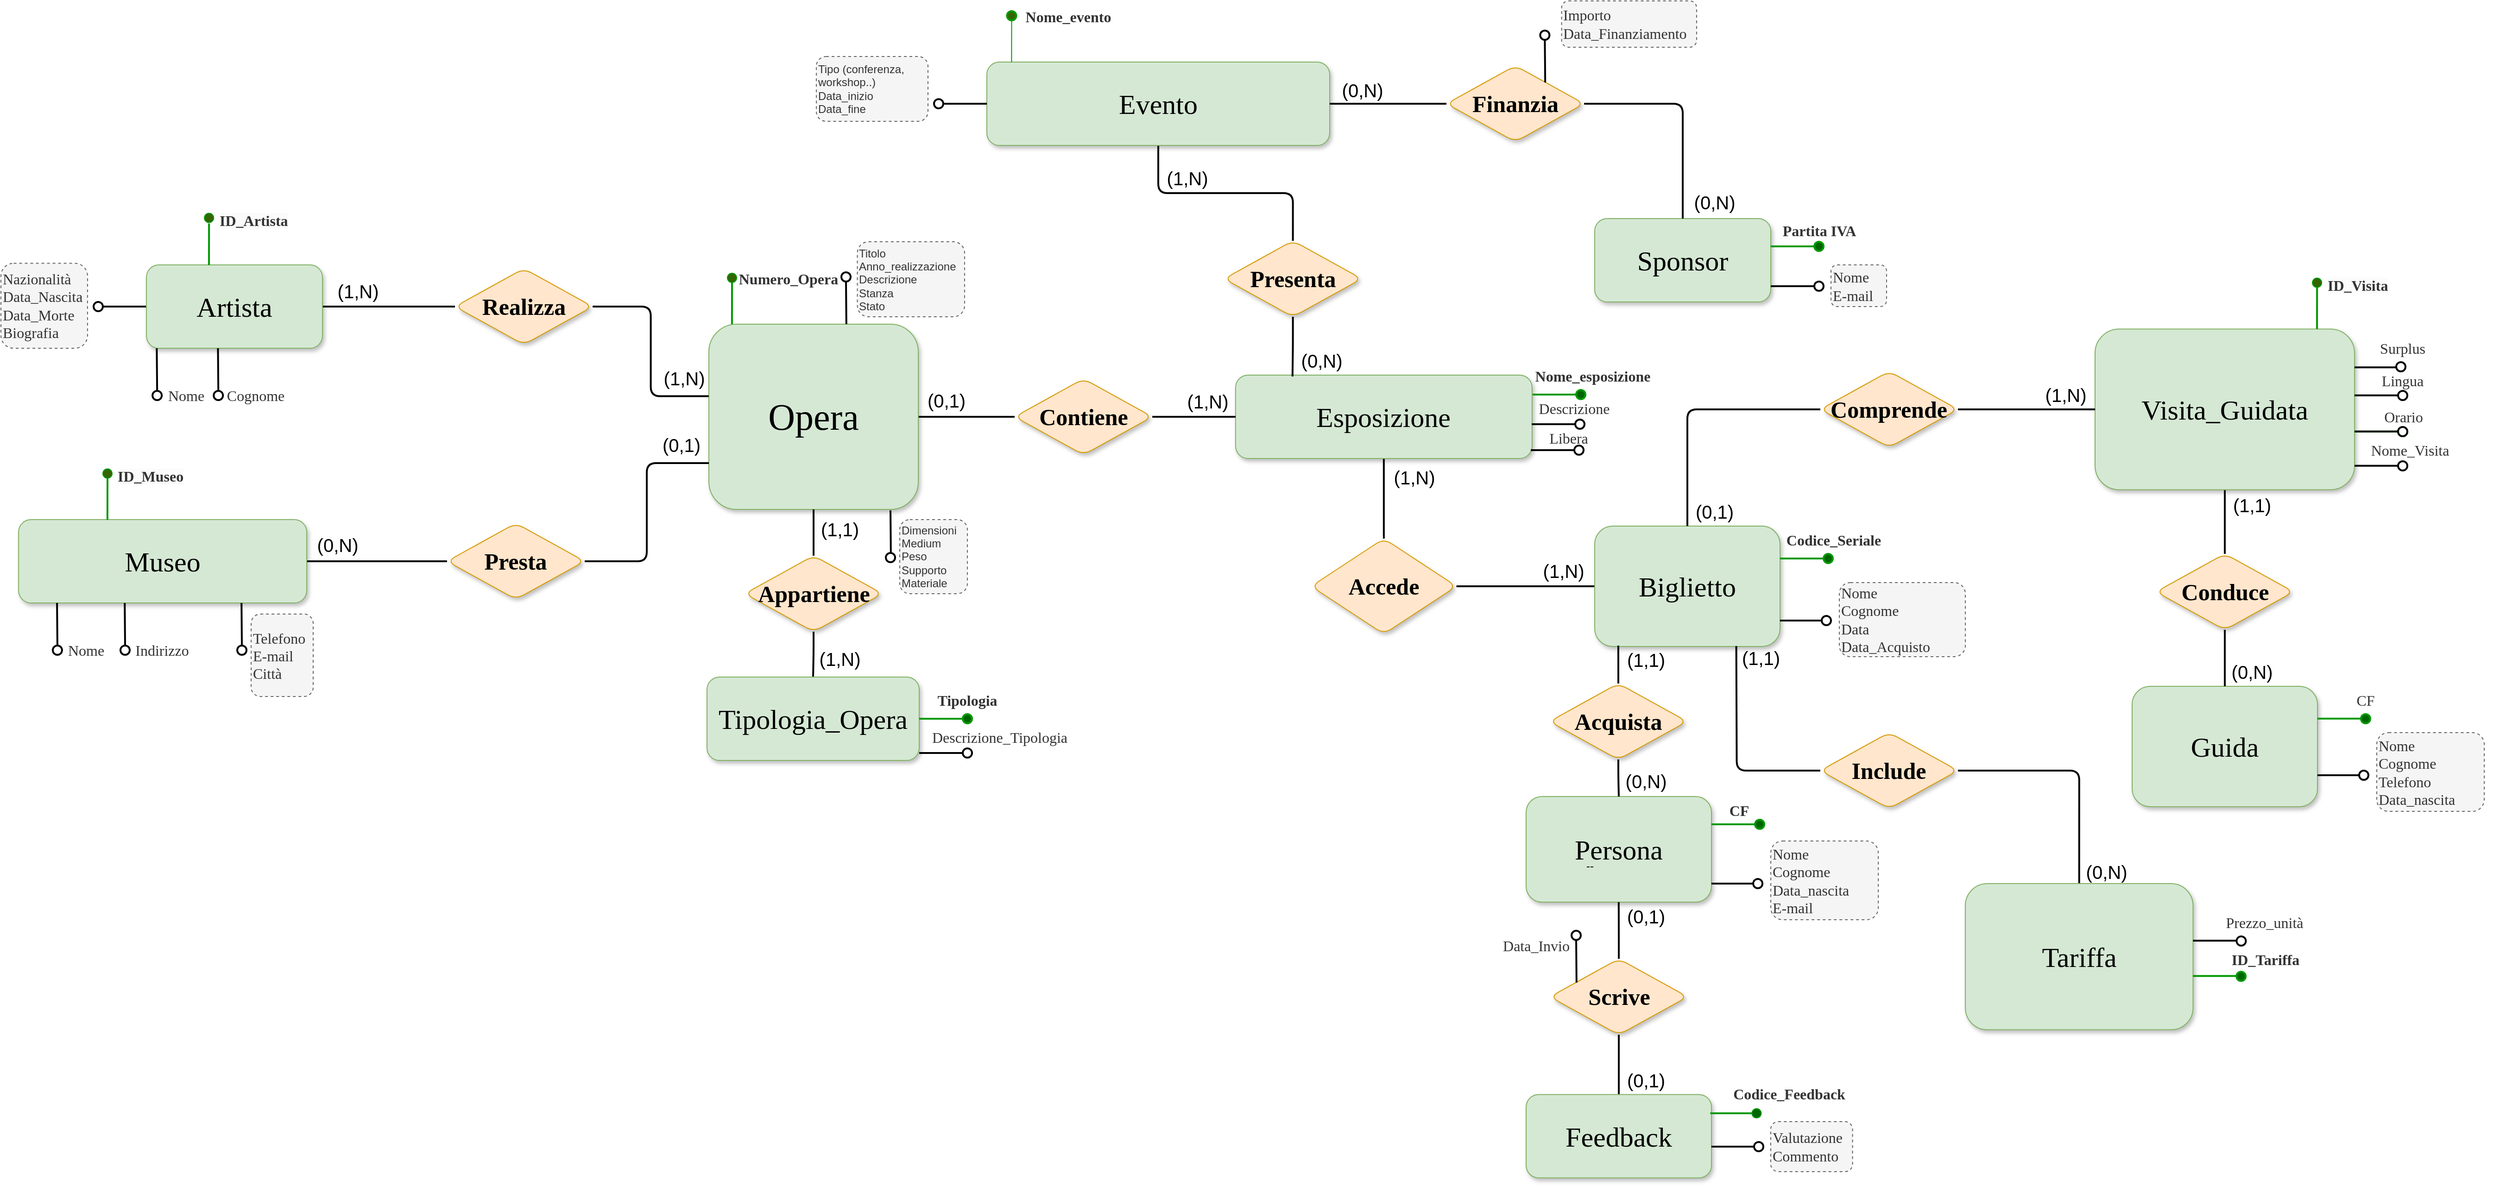 <mxfile version="26.0.16">
  <diagram name="Page-1" id="HTOZjS7afstR1meojdEO">
    <mxGraphModel dx="1877" dy="522" grid="1" gridSize="10" guides="1" tooltips="1" connect="1" arrows="1" fold="1" page="1" pageScale="1" pageWidth="827" pageHeight="1169" math="0" shadow="0">
      <root>
        <mxCell id="0" />
        <mxCell id="1" parent="0" />
        <mxCell id="BxNZ6aTccqHbWHCgY8v--119" style="edgeStyle=orthogonalEdgeStyle;shape=connector;curved=0;rounded=1;orthogonalLoop=1;jettySize=auto;html=1;entryX=0;entryY=0.5;entryDx=0;entryDy=0;strokeColor=default;strokeWidth=2;align=center;verticalAlign=middle;fontFamily=Helvetica;fontSize=11;fontColor=default;labelBackgroundColor=default;endArrow=none;endFill=0;" parent="1" source="P5rdZ5vx_de0cUmey6Gz-5" target="P5rdZ5vx_de0cUmey6Gz-26" edge="1">
          <mxGeometry relative="1" as="geometry" />
        </mxCell>
        <mxCell id="P5rdZ5vx_de0cUmey6Gz-5" value="&lt;p&gt;&lt;font style=&quot;font-size: 40px;&quot; face=&quot;Times New Roman&quot;&gt;Opera&lt;/font&gt;&lt;/p&gt;" style="rounded=1;whiteSpace=wrap;html=1;shadow=1;fillColor=#d5e8d4;strokeColor=#82b366;" parent="1" vertex="1">
          <mxGeometry x="84" y="979" width="226" height="200" as="geometry" />
        </mxCell>
        <mxCell id="Rmn__w1MElvt7K0cSre3-23" style="edgeStyle=orthogonalEdgeStyle;shape=connector;curved=0;rounded=1;orthogonalLoop=1;jettySize=auto;html=1;entryX=1;entryY=0.5;entryDx=0;entryDy=0;strokeColor=default;strokeWidth=2;align=center;verticalAlign=middle;fontFamily=Helvetica;fontSize=12;fontColor=default;labelBackgroundColor=default;endArrow=none;endFill=0;" parent="1" source="P5rdZ5vx_de0cUmey6Gz-6" target="P5rdZ5vx_de0cUmey6Gz-55" edge="1">
          <mxGeometry relative="1" as="geometry" />
        </mxCell>
        <mxCell id="P5rdZ5vx_de0cUmey6Gz-6" value="&lt;p&gt;&lt;font style=&quot;font-size: 30px;&quot; face=&quot;Times New Roman&quot;&gt;Biglietto&lt;/font&gt;&lt;/p&gt;" style="rounded=1;whiteSpace=wrap;html=1;shadow=1;fillColor=#d5e8d4;strokeColor=#82b366;" parent="1" vertex="1">
          <mxGeometry x="1040" y="1197" width="200" height="130" as="geometry" />
        </mxCell>
        <mxCell id="BxNZ6aTccqHbWHCgY8v--125" style="edgeStyle=orthogonalEdgeStyle;shape=connector;curved=0;rounded=1;orthogonalLoop=1;jettySize=auto;html=1;entryX=0.5;entryY=0;entryDx=0;entryDy=0;strokeColor=default;strokeWidth=2;align=center;verticalAlign=middle;fontFamily=Helvetica;fontSize=11;fontColor=default;labelBackgroundColor=default;endArrow=none;endFill=0;" parent="1" source="P5rdZ5vx_de0cUmey6Gz-8" target="P5rdZ5vx_de0cUmey6Gz-55" edge="1">
          <mxGeometry relative="1" as="geometry" />
        </mxCell>
        <mxCell id="P5rdZ5vx_de0cUmey6Gz-8" value="&lt;p&gt;&lt;font style=&quot;font-size: 30px;&quot; face=&quot;Times New Roman&quot;&gt;Esposizione&lt;/font&gt;&lt;/p&gt;" style="rounded=1;whiteSpace=wrap;html=1;shadow=1;fillColor=#d5e8d4;strokeColor=#82b366;" parent="1" vertex="1">
          <mxGeometry x="652.42" y="1034" width="320" height="90" as="geometry" />
        </mxCell>
        <mxCell id="P5rdZ5vx_de0cUmey6Gz-9" value="&lt;p&gt;&lt;font style=&quot;font-size: 30px;&quot; face=&quot;Times New Roman&quot;&gt;Persona&lt;/font&gt;&lt;/p&gt;" style="rounded=1;whiteSpace=wrap;html=1;shadow=1;fillColor=#d5e8d4;strokeColor=#82b366;" parent="1" vertex="1">
          <mxGeometry x="966" y="1489" width="200" height="114" as="geometry" />
        </mxCell>
        <mxCell id="P5rdZ5vx_de0cUmey6Gz-10" style="edgeStyle=orthogonalEdgeStyle;shape=connector;curved=0;rounded=1;orthogonalLoop=1;jettySize=auto;html=1;entryX=0;entryY=0.5;entryDx=0;entryDy=0;strokeColor=default;align=center;verticalAlign=middle;fontFamily=Helvetica;fontSize=12;fontColor=default;labelBackgroundColor=default;endArrow=none;endFill=0;strokeWidth=2;" parent="1" source="P5rdZ5vx_de0cUmey6Gz-11" target="P5rdZ5vx_de0cUmey6Gz-23" edge="1">
          <mxGeometry relative="1" as="geometry">
            <mxPoint x="-149.05" y="935" as="targetPoint" />
          </mxGeometry>
        </mxCell>
        <mxCell id="P5rdZ5vx_de0cUmey6Gz-11" value="&lt;p&gt;&lt;font style=&quot;font-size: 30px;&quot; face=&quot;Times New Roman&quot;&gt;Museo&lt;/font&gt;&lt;/p&gt;" style="rounded=1;whiteSpace=wrap;html=1;shadow=1;fillColor=#d5e8d4;strokeColor=#82b366;" parent="1" vertex="1">
          <mxGeometry x="-660.95" y="1190" width="310.95" height="90" as="geometry" />
        </mxCell>
        <mxCell id="P5rdZ5vx_de0cUmey6Gz-18" style="edgeStyle=orthogonalEdgeStyle;shape=connector;curved=0;rounded=1;orthogonalLoop=1;jettySize=auto;html=1;strokeColor=default;align=center;verticalAlign=middle;fontFamily=Helvetica;fontSize=11;fontColor=default;labelBackgroundColor=default;endArrow=none;endFill=0;exitX=1;exitY=0.5;exitDx=0;exitDy=0;entryX=0;entryY=0.75;entryDx=0;entryDy=0;strokeWidth=2;" parent="1" source="P5rdZ5vx_de0cUmey6Gz-23" target="P5rdZ5vx_de0cUmey6Gz-5" edge="1">
          <mxGeometry relative="1" as="geometry">
            <mxPoint x="-34.09" y="935.42" as="sourcePoint" />
            <mxPoint x="40.0" y="935.42" as="targetPoint" />
          </mxGeometry>
        </mxCell>
        <mxCell id="P5rdZ5vx_de0cUmey6Gz-19" style="edgeStyle=orthogonalEdgeStyle;shape=connector;curved=0;rounded=1;orthogonalLoop=1;jettySize=auto;html=1;entryX=0.5;entryY=0;entryDx=0;entryDy=0;strokeColor=default;align=center;verticalAlign=middle;fontFamily=Helvetica;fontSize=12;fontColor=default;labelBackgroundColor=default;endArrow=none;endFill=0;strokeWidth=2;" parent="1" source="P5rdZ5vx_de0cUmey6Gz-20" target="P5rdZ5vx_de0cUmey6Gz-44" edge="1">
          <mxGeometry relative="1" as="geometry" />
        </mxCell>
        <mxCell id="P5rdZ5vx_de0cUmey6Gz-20" value="&lt;p&gt;&lt;font face=&quot;Times New Roman&quot; style=&quot;font-size: 30px;&quot;&gt;Evento&lt;/font&gt;&lt;/p&gt;" style="rounded=1;whiteSpace=wrap;html=1;shadow=1;fillColor=#d5e8d4;strokeColor=#82b366;" parent="1" vertex="1">
          <mxGeometry x="384.0" y="696" width="370" height="90" as="geometry" />
        </mxCell>
        <mxCell id="P5rdZ5vx_de0cUmey6Gz-23" value="&lt;font style=&quot;font-size: 25px;&quot; face=&quot;Garamond&quot;&gt;&lt;b style=&quot;&quot;&gt;Presta&lt;/b&gt;&lt;/font&gt;" style="rhombus;whiteSpace=wrap;html=1;rounded=1;shadow=1;strokeWidth=1;fillColor=#ffe6cc;strokeColor=#d79b00;" parent="1" vertex="1">
          <mxGeometry x="-198.58" y="1194" width="148.58" height="82" as="geometry" />
        </mxCell>
        <mxCell id="BxNZ6aTccqHbWHCgY8v--166" style="edgeStyle=orthogonalEdgeStyle;shape=connector;curved=0;rounded=1;orthogonalLoop=1;jettySize=auto;html=1;entryX=0;entryY=0.5;entryDx=0;entryDy=0;strokeColor=default;strokeWidth=2;align=center;verticalAlign=middle;fontFamily=Helvetica;fontSize=11;fontColor=default;labelBackgroundColor=default;endArrow=none;endFill=0;" parent="1" source="P5rdZ5vx_de0cUmey6Gz-26" target="P5rdZ5vx_de0cUmey6Gz-8" edge="1">
          <mxGeometry relative="1" as="geometry" />
        </mxCell>
        <mxCell id="P5rdZ5vx_de0cUmey6Gz-26" value="&lt;font style=&quot;font-size: 25px;&quot; face=&quot;Garamond&quot;&gt;&lt;b style=&quot;&quot;&gt;Contiene&lt;/b&gt;&lt;/font&gt;" style="rhombus;whiteSpace=wrap;html=1;rounded=1;shadow=1;strokeWidth=1;fillColor=#ffe6cc;strokeColor=#d79b00;" parent="1" vertex="1">
          <mxGeometry x="414" y="1038" width="148.58" height="82" as="geometry" />
        </mxCell>
        <mxCell id="Rmn__w1MElvt7K0cSre3-11" style="edgeStyle=orthogonalEdgeStyle;shape=connector;curved=0;rounded=1;orthogonalLoop=1;jettySize=auto;html=1;entryX=0.5;entryY=1;entryDx=0;entryDy=0;strokeColor=default;strokeWidth=2;align=center;verticalAlign=middle;fontFamily=Helvetica;fontSize=12;fontColor=default;labelBackgroundColor=default;endArrow=none;endFill=0;exitX=0.5;exitY=0;exitDx=0;exitDy=0;" parent="1" source="oXSpO9kbpZbX1wjSZ2se-28" target="P5rdZ5vx_de0cUmey6Gz-38" edge="1">
          <mxGeometry relative="1" as="geometry">
            <mxPoint x="1720" y="1214" as="sourcePoint" />
          </mxGeometry>
        </mxCell>
        <mxCell id="P5rdZ5vx_de0cUmey6Gz-38" value="&lt;p&gt;&lt;font style=&quot;font-size: 30px;&quot; face=&quot;Times New Roman&quot;&gt;Visita_Guidata&lt;/font&gt;&lt;/p&gt;" style="rounded=1;whiteSpace=wrap;html=1;shadow=1;fillColor=#d5e8d4;strokeColor=#82b366;" parent="1" vertex="1">
          <mxGeometry x="1580" y="984.25" width="280" height="173.5" as="geometry" />
        </mxCell>
        <mxCell id="P5rdZ5vx_de0cUmey6Gz-44" value="&lt;font style=&quot;font-size: 25px;&quot; face=&quot;Garamond&quot;&gt;&lt;b style=&quot;&quot;&gt;Presenta&lt;/b&gt;&lt;/font&gt;" style="rhombus;whiteSpace=wrap;html=1;rounded=1;shadow=1;strokeWidth=1;fillColor=#ffe6cc;strokeColor=#d79b00;" parent="1" vertex="1">
          <mxGeometry x="640.0" y="889" width="148.58" height="82" as="geometry" />
        </mxCell>
        <mxCell id="P5rdZ5vx_de0cUmey6Gz-55" value="&lt;font style=&quot;font-size: 25px;&quot; face=&quot;Garamond&quot;&gt;&lt;b style=&quot;&quot;&gt;Accede&lt;/b&gt;&lt;/font&gt;" style="rhombus;whiteSpace=wrap;html=1;rounded=1;shadow=1;strokeWidth=1;fillColor=#ffe6cc;strokeColor=#d79b00;" parent="1" vertex="1">
          <mxGeometry x="734.07" y="1210.5" width="156.71" height="103" as="geometry" />
        </mxCell>
        <mxCell id="P5rdZ5vx_de0cUmey6Gz-57" value="" style="edgeStyle=orthogonalEdgeStyle;rounded=1;orthogonalLoop=1;jettySize=auto;html=1;curved=0;strokeColor=default;endArrow=none;endFill=0;strokeWidth=2;" parent="1" source="P5rdZ5vx_de0cUmey6Gz-58" edge="1">
          <mxGeometry relative="1" as="geometry">
            <mxPoint x="1065.47" y="1326" as="targetPoint" />
          </mxGeometry>
        </mxCell>
        <mxCell id="iu3xrcg8m6JFRTdjgd5U-8" style="edgeStyle=orthogonalEdgeStyle;shape=connector;curved=0;rounded=1;orthogonalLoop=1;jettySize=auto;html=1;entryX=0.5;entryY=0;entryDx=0;entryDy=0;strokeColor=default;strokeWidth=2;align=center;verticalAlign=middle;fontFamily=Helvetica;fontSize=12;fontColor=default;labelBackgroundColor=default;endArrow=none;endFill=0;" parent="1" source="P5rdZ5vx_de0cUmey6Gz-58" target="P5rdZ5vx_de0cUmey6Gz-9" edge="1">
          <mxGeometry relative="1" as="geometry" />
        </mxCell>
        <mxCell id="P5rdZ5vx_de0cUmey6Gz-58" value="&lt;font style=&quot;font-size: 25px;&quot; face=&quot;Garamond&quot;&gt;&lt;b style=&quot;&quot;&gt;Acquista&lt;/b&gt;&lt;/font&gt;" style="rhombus;whiteSpace=wrap;html=1;rounded=1;shadow=1;strokeWidth=1;fillColor=#ffe6cc;strokeColor=#d79b00;" parent="1" vertex="1">
          <mxGeometry x="991.18" y="1367" width="148.58" height="82" as="geometry" />
        </mxCell>
        <mxCell id="P5rdZ5vx_de0cUmey6Gz-60" value="" style="edgeStyle=orthogonalEdgeStyle;shape=connector;curved=0;rounded=1;orthogonalLoop=1;jettySize=auto;html=1;strokeColor=default;strokeWidth=2;align=center;verticalAlign=middle;fontFamily=Helvetica;fontSize=12;fontColor=default;labelBackgroundColor=default;endArrow=none;endFill=0;exitX=0.5;exitY=1;exitDx=0;exitDy=0;" parent="1" source="P5rdZ5vx_de0cUmey6Gz-61" target="P5rdZ5vx_de0cUmey6Gz-70" edge="1">
          <mxGeometry relative="1" as="geometry" />
        </mxCell>
        <mxCell id="P5rdZ5vx_de0cUmey6Gz-61" value="&lt;font style=&quot;font-size: 25px;&quot; face=&quot;Garamond&quot;&gt;&lt;b style=&quot;&quot;&gt;Scrive&lt;/b&gt;&lt;/font&gt;" style="rhombus;whiteSpace=wrap;html=1;rounded=1;shadow=1;strokeWidth=1;fillColor=#ffe6cc;strokeColor=#d79b00;" parent="1" vertex="1">
          <mxGeometry x="991.71" y="1664.25" width="148.58" height="82" as="geometry" />
        </mxCell>
        <mxCell id="P5rdZ5vx_de0cUmey6Gz-70" value="&lt;p&gt;&lt;font style=&quot;font-size: 30px;&quot; face=&quot;Times New Roman&quot;&gt;Feedback&lt;/font&gt;&lt;/p&gt;" style="rounded=1;whiteSpace=wrap;html=1;shadow=1;fillColor=#d5e8d4;strokeColor=#82b366;" parent="1" vertex="1">
          <mxGeometry x="966" y="1810.72" width="200" height="90" as="geometry" />
        </mxCell>
        <mxCell id="P5rdZ5vx_de0cUmey6Gz-245" value="" style="endArrow=none;html=1;rounded=0;" parent="1" edge="1">
          <mxGeometry width="50" height="50" relative="1" as="geometry">
            <mxPoint x="1263.18" y="1478" as="sourcePoint" />
            <mxPoint x="1263.89" y="1478.0" as="targetPoint" />
          </mxGeometry>
        </mxCell>
        <mxCell id="BxNZ6aTccqHbWHCgY8v--1" value="" style="endArrow=none;html=1;rounded=0;entryX=0.078;entryY=1.035;entryDx=0;entryDy=0;entryPerimeter=0;exitX=0.5;exitY=0;exitDx=0;exitDy=0;endSize=7;strokeWidth=2;" parent="1" source="BxNZ6aTccqHbWHCgY8v--2" edge="1">
          <mxGeometry width="50" height="50" relative="1" as="geometry">
            <mxPoint x="-419.97" y="1309.85" as="sourcePoint" />
            <mxPoint x="-420.37" y="1280" as="targetPoint" />
          </mxGeometry>
        </mxCell>
        <mxCell id="BxNZ6aTccqHbWHCgY8v--2" value="" style="ellipse;whiteSpace=wrap;html=1;aspect=fixed;strokeWidth=2;" parent="1" vertex="1">
          <mxGeometry x="-424.97" y="1326" width="10" height="10" as="geometry" />
        </mxCell>
        <mxCell id="BxNZ6aTccqHbWHCgY8v--5" value="&lt;div&gt;&lt;span style=&quot;font-size: 16px; background-color: initial;&quot;&gt;&lt;font face=&quot;Times New Roman&quot;&gt;Telefono&lt;/font&gt;&lt;/span&gt;&lt;/div&gt;&lt;div&gt;&lt;font face=&quot;Times New Roman&quot; style=&quot;font-size: 16px;&quot;&gt;E-mail&lt;/font&gt;&lt;/div&gt;&lt;div&gt;&lt;font face=&quot;Times New Roman&quot; style=&quot;font-size: 16px;&quot;&gt;Città&lt;/font&gt;&lt;/div&gt;" style="rounded=1;whiteSpace=wrap;html=1;dashed=1;fillColor=#f5f5f5;fontColor=#333333;strokeColor=#666666;align=left;" parent="1" vertex="1">
          <mxGeometry x="-409.97" y="1292" width="66.97" height="89" as="geometry" />
        </mxCell>
        <mxCell id="BxNZ6aTccqHbWHCgY8v--9" value="" style="endArrow=none;html=1;rounded=0;entryX=0.078;entryY=1.035;entryDx=0;entryDy=0;entryPerimeter=0;exitX=0.5;exitY=0;exitDx=0;exitDy=0;strokeColor=#000000;strokeWidth=2;" parent="1" source="BxNZ6aTccqHbWHCgY8v--10" edge="1">
          <mxGeometry width="50" height="50" relative="1" as="geometry">
            <mxPoint x="-619.05" y="1309.85" as="sourcePoint" />
            <mxPoint x="-619.45" y="1280" as="targetPoint" />
          </mxGeometry>
        </mxCell>
        <mxCell id="BxNZ6aTccqHbWHCgY8v--10" value="" style="ellipse;whiteSpace=wrap;html=1;aspect=fixed;strokeColor=#000000;gradientColor=none;fillColor=none;strokeWidth=2;" parent="1" vertex="1">
          <mxGeometry x="-624.05" y="1326" width="10" height="10" as="geometry" />
        </mxCell>
        <mxCell id="BxNZ6aTccqHbWHCgY8v--12" value="&lt;font style=&quot;color: rgb(51, 51, 51); text-align: left; font-size: 16px;&quot; face=&quot;Times New Roman&quot;&gt;Nome&lt;/font&gt;" style="text;html=1;align=center;verticalAlign=middle;whiteSpace=wrap;rounded=0;" parent="1" vertex="1">
          <mxGeometry x="-618.05" y="1316" width="60" height="30" as="geometry" />
        </mxCell>
        <mxCell id="BxNZ6aTccqHbWHCgY8v--13" value="" style="endArrow=none;html=1;rounded=0;entryX=0.078;entryY=1.035;entryDx=0;entryDy=0;entryPerimeter=0;exitX=0.5;exitY=0;exitDx=0;exitDy=0;strokeColor=#000000;strokeWidth=2;" parent="1" source="BxNZ6aTccqHbWHCgY8v--14" edge="1">
          <mxGeometry width="50" height="50" relative="1" as="geometry">
            <mxPoint x="-546" y="1309.85" as="sourcePoint" />
            <mxPoint x="-546.4" y="1280" as="targetPoint" />
          </mxGeometry>
        </mxCell>
        <mxCell id="BxNZ6aTccqHbWHCgY8v--14" value="" style="ellipse;whiteSpace=wrap;html=1;aspect=fixed;strokeColor=#000000;gradientColor=none;fillColor=none;strokeWidth=2;" parent="1" vertex="1">
          <mxGeometry x="-551" y="1326" width="10" height="10" as="geometry" />
        </mxCell>
        <mxCell id="BxNZ6aTccqHbWHCgY8v--15" value="&lt;font style=&quot;color: rgb(51, 51, 51); text-align: left; font-size: 16px;&quot; face=&quot;Times New Roman&quot;&gt;Indirizzo&lt;/font&gt;" style="text;html=1;align=center;verticalAlign=middle;whiteSpace=wrap;rounded=0;" parent="1" vertex="1">
          <mxGeometry x="-536" y="1316" width="60" height="30" as="geometry" />
        </mxCell>
        <mxCell id="BxNZ6aTccqHbWHCgY8v--61" style="edgeStyle=orthogonalEdgeStyle;shape=connector;curved=0;rounded=1;orthogonalLoop=1;jettySize=auto;html=1;entryX=1;entryY=0.5;entryDx=0;entryDy=0;strokeColor=default;strokeWidth=2;align=center;verticalAlign=middle;fontFamily=Helvetica;fontSize=11;fontColor=default;labelBackgroundColor=default;endArrow=none;endFill=0;" parent="1" source="BxNZ6aTccqHbWHCgY8v--38" target="BxNZ6aTccqHbWHCgY8v--41" edge="1">
          <mxGeometry relative="1" as="geometry" />
        </mxCell>
        <mxCell id="BxNZ6aTccqHbWHCgY8v--38" value="&lt;font style=&quot;font-size: 25px;&quot; face=&quot;Garamond&quot;&gt;&lt;b style=&quot;&quot;&gt;Realizza&lt;/b&gt;&lt;/font&gt;" style="rhombus;whiteSpace=wrap;html=1;rounded=1;shadow=1;strokeWidth=1;fillColor=#ffe6cc;strokeColor=#d79b00;" parent="1" vertex="1">
          <mxGeometry x="-190.0" y="919.0" width="148.58" height="82" as="geometry" />
        </mxCell>
        <mxCell id="BxNZ6aTccqHbWHCgY8v--40" style="edgeStyle=orthogonalEdgeStyle;shape=connector;curved=0;rounded=1;orthogonalLoop=1;jettySize=auto;html=1;entryX=-0.001;entryY=0.389;entryDx=0;entryDy=0;entryPerimeter=0;strokeColor=default;strokeWidth=2;align=center;verticalAlign=middle;fontFamily=Helvetica;fontSize=11;fontColor=default;labelBackgroundColor=default;endArrow=none;endFill=0;" parent="1" source="BxNZ6aTccqHbWHCgY8v--38" target="P5rdZ5vx_de0cUmey6Gz-5" edge="1">
          <mxGeometry relative="1" as="geometry" />
        </mxCell>
        <mxCell id="BxNZ6aTccqHbWHCgY8v--59" style="edgeStyle=orthogonalEdgeStyle;shape=connector;curved=0;rounded=1;orthogonalLoop=1;jettySize=auto;html=1;strokeColor=default;strokeWidth=2;align=center;verticalAlign=middle;fontFamily=Helvetica;fontSize=11;fontColor=default;labelBackgroundColor=default;endArrow=none;endFill=0;" parent="1" source="BxNZ6aTccqHbWHCgY8v--41" edge="1">
          <mxGeometry relative="1" as="geometry">
            <mxPoint x="-570" y="960" as="targetPoint" />
          </mxGeometry>
        </mxCell>
        <mxCell id="BxNZ6aTccqHbWHCgY8v--41" value="&lt;p&gt;&lt;font style=&quot;font-size: 30px;&quot; face=&quot;Times New Roman&quot;&gt;Artista&lt;/font&gt;&lt;/p&gt;" style="rounded=1;whiteSpace=wrap;html=1;shadow=1;fillColor=#d5e8d4;strokeColor=#82b366;" parent="1" vertex="1">
          <mxGeometry x="-523" y="915.0" width="190" height="90" as="geometry" />
        </mxCell>
        <mxCell id="BxNZ6aTccqHbWHCgY8v--42" value="" style="endArrow=none;html=1;rounded=0;entryX=0.078;entryY=1.035;entryDx=0;entryDy=0;entryPerimeter=0;exitX=0.5;exitY=0;exitDx=0;exitDy=0;strokeColor=#000000;strokeWidth=2;" parent="1" source="BxNZ6aTccqHbWHCgY8v--43" edge="1">
          <mxGeometry width="50" height="50" relative="1" as="geometry">
            <mxPoint x="-511.42" y="1034.85" as="sourcePoint" />
            <mxPoint x="-511.82" y="1005.0" as="targetPoint" />
          </mxGeometry>
        </mxCell>
        <mxCell id="BxNZ6aTccqHbWHCgY8v--43" value="" style="ellipse;whiteSpace=wrap;html=1;aspect=fixed;strokeColor=#000000;gradientColor=none;fillColor=none;strokeWidth=2;" parent="1" vertex="1">
          <mxGeometry x="-516.42" y="1051" width="10" height="10" as="geometry" />
        </mxCell>
        <mxCell id="BxNZ6aTccqHbWHCgY8v--44" value="&lt;font style=&quot;color: rgb(51, 51, 51); text-align: left; font-size: 16px;&quot; face=&quot;Times New Roman&quot;&gt;Nome&lt;/font&gt;" style="text;html=1;align=center;verticalAlign=middle;whiteSpace=wrap;rounded=0;" parent="1" vertex="1">
          <mxGeometry x="-510.42" y="1041" width="60" height="30" as="geometry" />
        </mxCell>
        <mxCell id="BxNZ6aTccqHbWHCgY8v--45" value="" style="endArrow=none;html=1;rounded=0;entryX=0.078;entryY=1.035;entryDx=0;entryDy=0;entryPerimeter=0;exitX=0.5;exitY=0;exitDx=0;exitDy=0;strokeColor=#000000;strokeWidth=2;" parent="1" source="BxNZ6aTccqHbWHCgY8v--46" edge="1">
          <mxGeometry width="50" height="50" relative="1" as="geometry">
            <mxPoint x="-445.37" y="1034.85" as="sourcePoint" />
            <mxPoint x="-445.77" y="1005.0" as="targetPoint" />
          </mxGeometry>
        </mxCell>
        <mxCell id="BxNZ6aTccqHbWHCgY8v--46" value="" style="ellipse;whiteSpace=wrap;html=1;aspect=fixed;strokeColor=#000000;gradientColor=none;fillColor=none;strokeWidth=2;" parent="1" vertex="1">
          <mxGeometry x="-450.37" y="1051" width="10" height="10" as="geometry" />
        </mxCell>
        <mxCell id="BxNZ6aTccqHbWHCgY8v--47" value="&lt;font style=&quot;color: rgb(51, 51, 51); text-align: left; font-size: 16px;&quot; face=&quot;Times New Roman&quot;&gt;Cognome&lt;/font&gt;" style="text;html=1;align=center;verticalAlign=middle;whiteSpace=wrap;rounded=0;" parent="1" vertex="1">
          <mxGeometry x="-435.37" y="1041" width="60" height="30" as="geometry" />
        </mxCell>
        <mxCell id="BxNZ6aTccqHbWHCgY8v--56" value="" style="ellipse;whiteSpace=wrap;html=1;aspect=fixed;strokeWidth=2;" parent="1" vertex="1">
          <mxGeometry x="-580" y="955.0" width="10" height="10" as="geometry" />
        </mxCell>
        <mxCell id="BxNZ6aTccqHbWHCgY8v--60" value="&lt;div&gt;&lt;font face=&quot;Times New Roman&quot;&gt;&lt;span style=&quot;font-size: 16px;&quot;&gt;&lt;br&gt;&lt;/span&gt;&lt;/font&gt;&lt;/div&gt;&lt;div&gt;&lt;span style=&quot;font-size: 16px; font-family: &amp;quot;Times New Roman&amp;quot;; background-color: transparent; color: light-dark(rgb(51, 51, 51), rgb(193, 193, 193));&quot;&gt;Nazionalità&lt;/span&gt;&lt;/div&gt;&lt;div&gt;&lt;span style=&quot;font-size: 16px; font-family: &amp;quot;Times New Roman&amp;quot;; background-color: transparent; color: light-dark(rgb(51, 51, 51), rgb(193, 193, 193));&quot;&gt;Data_Nascita&lt;/span&gt;&lt;/div&gt;&lt;div&gt;&lt;span style=&quot;font-size: 16px; font-family: &amp;quot;Times New Roman&amp;quot;; background-color: transparent; color: light-dark(rgb(51, 51, 51), rgb(193, 193, 193));&quot;&gt;Data_Morte&lt;/span&gt;&lt;/div&gt;&lt;div&gt;&lt;font face=&quot;Times New Roman&quot;&gt;&lt;span style=&quot;font-size: 16px;&quot;&gt;Biografia&lt;/span&gt;&lt;/font&gt;&lt;/div&gt;&lt;div&gt;&lt;font face=&quot;Times New Roman&quot;&gt;&lt;span style=&quot;font-size: 16px;&quot;&gt;&lt;br&gt;&lt;/span&gt;&lt;/font&gt;&lt;/div&gt;" style="rounded=1;whiteSpace=wrap;html=1;dashed=1;fillColor=#f5f5f5;fontColor=#333333;strokeColor=#666666;align=left;" parent="1" vertex="1">
          <mxGeometry x="-680" y="913.28" width="93.48" height="91.72" as="geometry" />
        </mxCell>
        <mxCell id="BxNZ6aTccqHbWHCgY8v--72" value="" style="group;rotation=90;" parent="1" vertex="1" connectable="0">
          <mxGeometry x="93" y="990" width="416" height="560.029" as="geometry" />
        </mxCell>
        <mxCell id="5uuH22TFcnV3oqfYKab--1" value="&lt;div&gt;Dimensioni&lt;/div&gt;&lt;div&gt;Medium&lt;/div&gt;&lt;div&gt;Peso&lt;/div&gt;&lt;div&gt;Supporto&lt;/div&gt;&lt;div&gt;Materiale&lt;/div&gt;" style="rounded=1;whiteSpace=wrap;html=1;dashed=1;fillColor=#f5f5f5;fontColor=#333333;strokeColor=#666666;align=left;" parent="BxNZ6aTccqHbWHCgY8v--72" vertex="1">
          <mxGeometry x="197" y="200" width="73" height="80" as="geometry" />
        </mxCell>
        <mxCell id="5uuH22TFcnV3oqfYKab--2" value="" style="endArrow=none;html=1;rounded=0;entryX=0.078;entryY=1.035;entryDx=0;entryDy=0;entryPerimeter=0;exitX=0.5;exitY=0;exitDx=0;exitDy=0;strokeWidth=2;" parent="BxNZ6aTccqHbWHCgY8v--72" edge="1">
          <mxGeometry width="50" height="50" relative="1" as="geometry">
            <mxPoint x="187.4" y="236" as="sourcePoint" />
            <mxPoint x="187.0" y="190" as="targetPoint" />
          </mxGeometry>
        </mxCell>
        <mxCell id="5uuH22TFcnV3oqfYKab--3" value="" style="ellipse;whiteSpace=wrap;html=1;aspect=fixed;strokeWidth=2;" parent="BxNZ6aTccqHbWHCgY8v--72" vertex="1">
          <mxGeometry x="182.0" y="236" width="10" height="10" as="geometry" />
        </mxCell>
        <mxCell id="9v0MrUgipDR6VtA6sxht-15" style="edgeStyle=orthogonalEdgeStyle;shape=connector;curved=0;rounded=1;orthogonalLoop=1;jettySize=auto;html=1;entryX=0.5;entryY=0;entryDx=0;entryDy=0;strokeColor=default;strokeWidth=2;align=center;verticalAlign=middle;fontFamily=Helvetica;fontSize=11;fontColor=default;labelBackgroundColor=default;endArrow=none;endFill=0;" parent="BxNZ6aTccqHbWHCgY8v--72" source="9v0MrUgipDR6VtA6sxht-10" target="9v0MrUgipDR6VtA6sxht-13" edge="1">
          <mxGeometry relative="1" as="geometry" />
        </mxCell>
        <mxCell id="9v0MrUgipDR6VtA6sxht-10" value="&lt;font style=&quot;font-size: 25px;&quot; face=&quot;Garamond&quot;&gt;&lt;b style=&quot;&quot;&gt;Appartiene&lt;/b&gt;&lt;/font&gt;" style="rhombus;whiteSpace=wrap;html=1;rounded=1;shadow=1;strokeWidth=1;fillColor=#ffe6cc;strokeColor=#d79b00;" parent="BxNZ6aTccqHbWHCgY8v--72" vertex="1">
          <mxGeometry x="29.71" y="239.01" width="148.58" height="82" as="geometry" />
        </mxCell>
        <mxCell id="9v0MrUgipDR6VtA6sxht-13" value="&lt;p&gt;&lt;font style=&quot;font-size: 30px;&quot; face=&quot;Times New Roman&quot;&gt;Tipologia_Opera&lt;/font&gt;&lt;/p&gt;" style="rounded=1;whiteSpace=wrap;html=1;shadow=1;fillColor=#d5e8d4;strokeColor=#82b366;" parent="BxNZ6aTccqHbWHCgY8v--72" vertex="1">
          <mxGeometry x="-11" y="370" width="229" height="90" as="geometry" />
        </mxCell>
        <mxCell id="9v0MrUgipDR6VtA6sxht-16" style="edgeStyle=orthogonalEdgeStyle;shape=connector;curved=0;rounded=1;orthogonalLoop=1;jettySize=auto;html=1;strokeColor=#009900;strokeWidth=2;align=center;verticalAlign=middle;fontFamily=Helvetica;fontSize=11;fontColor=default;labelBackgroundColor=default;endArrow=none;endFill=0;" parent="BxNZ6aTccqHbWHCgY8v--72" edge="1">
          <mxGeometry relative="1" as="geometry">
            <mxPoint x="265" y="415" as="targetPoint" />
            <mxPoint x="218" y="415" as="sourcePoint" />
          </mxGeometry>
        </mxCell>
        <mxCell id="9v0MrUgipDR6VtA6sxht-17" value="" style="ellipse;whiteSpace=wrap;html=1;aspect=fixed;fillColor=#006600;strokeColor=#009900;strokeWidth=2;" parent="BxNZ6aTccqHbWHCgY8v--72" vertex="1">
          <mxGeometry x="265" y="410" width="10" height="10" as="geometry" />
        </mxCell>
        <mxCell id="9v0MrUgipDR6VtA6sxht-18" value="&lt;font style=&quot;color: rgb(51, 51, 51); text-align: left; font-size: 16px;&quot; face=&quot;Times New Roman&quot;&gt;&lt;b style=&quot;&quot;&gt;Tipologia&lt;/b&gt;&lt;/font&gt;" style="text;html=1;align=center;verticalAlign=middle;whiteSpace=wrap;rounded=0;" parent="BxNZ6aTccqHbWHCgY8v--72" vertex="1">
          <mxGeometry x="240" y="380" width="60" height="30" as="geometry" />
        </mxCell>
        <mxCell id="9v0MrUgipDR6VtA6sxht-19" value="&lt;font&gt;(1,1)&lt;/font&gt;" style="text;html=1;align=center;verticalAlign=middle;resizable=0;points=[];autosize=1;strokeColor=none;fillColor=none;fontSize=20;" parent="BxNZ6aTccqHbWHCgY8v--72" vertex="1">
          <mxGeometry x="102" y="190" width="60" height="40" as="geometry" />
        </mxCell>
        <mxCell id="9v0MrUgipDR6VtA6sxht-20" value="&lt;font&gt;(1,N)&lt;/font&gt;" style="text;html=1;align=center;verticalAlign=middle;resizable=0;points=[];autosize=1;strokeColor=none;fillColor=none;fontSize=20;" parent="BxNZ6aTccqHbWHCgY8v--72" vertex="1">
          <mxGeometry x="97.0" y="330" width="70" height="40" as="geometry" />
        </mxCell>
        <mxCell id="ZmLMnyIY4JEyOBnXDVgH-4" style="edgeStyle=orthogonalEdgeStyle;shape=connector;curved=0;rounded=1;orthogonalLoop=1;jettySize=auto;html=1;strokeColor=default;strokeWidth=2;align=center;verticalAlign=middle;fontFamily=Helvetica;fontSize=11;fontColor=default;labelBackgroundColor=default;endArrow=none;endFill=0;" parent="BxNZ6aTccqHbWHCgY8v--72" edge="1">
          <mxGeometry relative="1" as="geometry">
            <mxPoint x="265" y="452" as="targetPoint" />
            <mxPoint x="218" y="452" as="sourcePoint" />
          </mxGeometry>
        </mxCell>
        <mxCell id="ZmLMnyIY4JEyOBnXDVgH-5" value="" style="ellipse;whiteSpace=wrap;html=1;aspect=fixed;strokeWidth=2;" parent="BxNZ6aTccqHbWHCgY8v--72" vertex="1">
          <mxGeometry x="265" y="447" width="10" height="10" as="geometry" />
        </mxCell>
        <mxCell id="ZmLMnyIY4JEyOBnXDVgH-6" value="&lt;font style=&quot;color: rgb(51, 51, 51); text-align: left; font-size: 16px;&quot; face=&quot;Times New Roman&quot;&gt;Descrizione_Tipologia&lt;/font&gt;" style="text;html=1;align=center;verticalAlign=middle;whiteSpace=wrap;rounded=0;" parent="BxNZ6aTccqHbWHCgY8v--72" vertex="1">
          <mxGeometry x="275" y="420" width="60" height="30" as="geometry" />
        </mxCell>
        <mxCell id="BxNZ6aTccqHbWHCgY8v--128" style="edgeStyle=orthogonalEdgeStyle;shape=connector;curved=0;rounded=1;orthogonalLoop=1;jettySize=auto;html=1;strokeColor=default;strokeWidth=2;align=center;verticalAlign=middle;fontFamily=Helvetica;fontSize=11;fontColor=default;labelBackgroundColor=default;endArrow=none;endFill=0;" parent="1" edge="1">
          <mxGeometry relative="1" as="geometry">
            <mxPoint x="337" y="741" as="targetPoint" />
            <mxPoint x="384" y="741" as="sourcePoint" />
          </mxGeometry>
        </mxCell>
        <mxCell id="BxNZ6aTccqHbWHCgY8v--129" value="" style="ellipse;whiteSpace=wrap;html=1;aspect=fixed;strokeWidth=2;" parent="1" vertex="1">
          <mxGeometry x="327" y="736.0" width="10" height="10" as="geometry" />
        </mxCell>
        <mxCell id="BxNZ6aTccqHbWHCgY8v--131" value="" style="endArrow=none;html=1;rounded=0;entryX=0.078;entryY=1.035;entryDx=0;entryDy=0;entryPerimeter=0;exitX=0.5;exitY=0;exitDx=0;exitDy=0;strokeWidth=2;" parent="1" edge="1">
          <mxGeometry width="50" height="50" relative="1" as="geometry">
            <mxPoint x="232.4" y="979" as="sourcePoint" />
            <mxPoint x="232.0" y="933" as="targetPoint" />
          </mxGeometry>
        </mxCell>
        <mxCell id="BxNZ6aTccqHbWHCgY8v--132" value="" style="ellipse;whiteSpace=wrap;html=1;aspect=fixed;strokeWidth=2;" parent="1" vertex="1">
          <mxGeometry x="227.0" y="923" width="10" height="10" as="geometry" />
        </mxCell>
        <mxCell id="BxNZ6aTccqHbWHCgY8v--142" value="&lt;div&gt;Titolo&lt;/div&gt;&lt;div&gt;Anno_realizzazione&lt;/div&gt;&lt;div&gt;Descrizione&lt;/div&gt;&lt;div&gt;&lt;span style=&quot;background-color: transparent; color: light-dark(rgb(51, 51, 51), rgb(193, 193, 193));&quot;&gt;Stanza&lt;/span&gt;&lt;/div&gt;&lt;div&gt;Stato&lt;/div&gt;" style="rounded=1;whiteSpace=wrap;html=1;dashed=1;fillColor=#f5f5f5;fontColor=#333333;strokeColor=#666666;align=left;" parent="1" vertex="1">
          <mxGeometry x="244.26" y="890" width="115.74" height="81" as="geometry" />
        </mxCell>
        <mxCell id="BxNZ6aTccqHbWHCgY8v--143" value="" style="endArrow=none;html=1;rounded=0;strokeColor=#009900;exitX=0.447;exitY=0.005;exitDx=0;exitDy=0;exitPerimeter=0;entryX=0.5;entryY=1;entryDx=0;entryDy=0;strokeWidth=2;" parent="1" target="BxNZ6aTccqHbWHCgY8v--144" edge="1">
          <mxGeometry width="50" height="50" relative="1" as="geometry">
            <mxPoint x="108.942" y="979" as="sourcePoint" />
            <mxPoint x="108.92" y="940" as="targetPoint" />
          </mxGeometry>
        </mxCell>
        <mxCell id="BxNZ6aTccqHbWHCgY8v--144" value="" style="ellipse;whiteSpace=wrap;html=1;aspect=fixed;strokeColor=#009900;gradientColor=none;fillColor=#336600;" parent="1" vertex="1">
          <mxGeometry x="104.0" y="924" width="10" height="10" as="geometry" />
        </mxCell>
        <mxCell id="BxNZ6aTccqHbWHCgY8v--148" value="&lt;font style=&quot;color: rgb(51, 51, 51); text-align: left; font-size: 16px;&quot; face=&quot;Times New Roman&quot;&gt;&lt;b style=&quot;&quot;&gt;Numero_Opera&lt;/b&gt;&lt;/font&gt;" style="text;html=1;align=center;verticalAlign=middle;whiteSpace=wrap;rounded=0;" parent="1" vertex="1">
          <mxGeometry x="140" y="915" width="60" height="30" as="geometry" />
        </mxCell>
        <mxCell id="BxNZ6aTccqHbWHCgY8v--150" value="" style="endArrow=none;html=1;rounded=0;strokeColor=#009900;exitX=0.447;exitY=0.005;exitDx=0;exitDy=0;exitPerimeter=0;entryX=0.5;entryY=1;entryDx=0;entryDy=0;" parent="1" target="BxNZ6aTccqHbWHCgY8v--151" edge="1">
          <mxGeometry width="50" height="50" relative="1" as="geometry">
            <mxPoint x="410.702" y="696" as="sourcePoint" />
            <mxPoint x="410.68" y="657" as="targetPoint" />
          </mxGeometry>
        </mxCell>
        <mxCell id="BxNZ6aTccqHbWHCgY8v--151" value="" style="ellipse;whiteSpace=wrap;html=1;aspect=fixed;strokeColor=#009900;gradientColor=none;fillColor=#336600;strokeWidth=2;" parent="1" vertex="1">
          <mxGeometry x="405.76" y="641" width="10" height="10" as="geometry" />
        </mxCell>
        <mxCell id="BxNZ6aTccqHbWHCgY8v--152" value="&lt;font style=&quot;color: rgb(51, 51, 51); text-align: left; font-size: 16px;&quot; face=&quot;Times New Roman&quot;&gt;&lt;b style=&quot;&quot;&gt;Nome_evento&lt;/b&gt;&lt;/font&gt;" style="text;html=1;align=center;verticalAlign=middle;whiteSpace=wrap;rounded=0;" parent="1" vertex="1">
          <mxGeometry x="441.76" y="632" width="60" height="30" as="geometry" />
        </mxCell>
        <mxCell id="BxNZ6aTccqHbWHCgY8v--109" style="edgeStyle=orthogonalEdgeStyle;shape=connector;curved=0;rounded=1;orthogonalLoop=1;jettySize=auto;html=1;strokeColor=#009900;strokeWidth=2;align=center;verticalAlign=middle;fontFamily=Helvetica;fontSize=11;fontColor=default;labelBackgroundColor=default;endArrow=none;endFill=0;" parent="1" edge="1">
          <mxGeometry relative="1" as="geometry">
            <mxPoint x="1020" y="1055" as="targetPoint" />
            <mxPoint x="973" y="1055" as="sourcePoint" />
          </mxGeometry>
        </mxCell>
        <mxCell id="BxNZ6aTccqHbWHCgY8v--110" value="" style="ellipse;whiteSpace=wrap;html=1;aspect=fixed;fillColor=#006600;strokeColor=#009900;strokeWidth=2;" parent="1" vertex="1">
          <mxGeometry x="1020" y="1050" width="10" height="10" as="geometry" />
        </mxCell>
        <mxCell id="BxNZ6aTccqHbWHCgY8v--155" style="edgeStyle=orthogonalEdgeStyle;shape=connector;curved=0;rounded=1;orthogonalLoop=1;jettySize=auto;html=1;strokeColor=default;strokeWidth=2;align=center;verticalAlign=middle;fontFamily=Helvetica;fontSize=11;fontColor=default;labelBackgroundColor=default;endArrow=none;endFill=0;" parent="1" edge="1">
          <mxGeometry relative="1" as="geometry">
            <mxPoint x="1019" y="1087" as="targetPoint" />
            <mxPoint x="972" y="1087" as="sourcePoint" />
          </mxGeometry>
        </mxCell>
        <mxCell id="BxNZ6aTccqHbWHCgY8v--156" value="" style="ellipse;whiteSpace=wrap;html=1;aspect=fixed;strokeWidth=2;" parent="1" vertex="1">
          <mxGeometry x="1019" y="1082" width="10" height="10" as="geometry" />
        </mxCell>
        <mxCell id="BxNZ6aTccqHbWHCgY8v--157" value="&lt;font style=&quot;color: rgb(51, 51, 51); text-align: left; font-size: 16px;&quot; face=&quot;Times New Roman&quot;&gt;&lt;b style=&quot;&quot;&gt;Nome_esposizione&lt;/b&gt;&lt;/font&gt;" style="text;html=1;align=center;verticalAlign=middle;whiteSpace=wrap;rounded=0;" parent="1" vertex="1">
          <mxGeometry x="1008" y="1020" width="60" height="30" as="geometry" />
        </mxCell>
        <mxCell id="BxNZ6aTccqHbWHCgY8v--158" value="&lt;font style=&quot;color: rgb(51, 51, 51); text-align: left; font-size: 16px;&quot; face=&quot;Times New Roman&quot;&gt;Descrizione&lt;/font&gt;" style="text;html=1;align=center;verticalAlign=middle;whiteSpace=wrap;rounded=0;" parent="1" vertex="1">
          <mxGeometry x="988" y="1055" width="60" height="30" as="geometry" />
        </mxCell>
        <mxCell id="BxNZ6aTccqHbWHCgY8v--163" style="edgeStyle=orthogonalEdgeStyle;shape=connector;curved=0;rounded=1;orthogonalLoop=1;jettySize=auto;html=1;entryX=0.211;entryY=0.994;entryDx=0;entryDy=0;entryPerimeter=0;strokeColor=default;strokeWidth=2;align=center;verticalAlign=middle;fontFamily=Helvetica;fontSize=11;fontColor=default;labelBackgroundColor=default;endArrow=none;endFill=0;" parent="1" source="P5rdZ5vx_de0cUmey6Gz-61" edge="1">
          <mxGeometry relative="1" as="geometry">
            <mxPoint x="1065.91" y="1603" as="targetPoint" />
          </mxGeometry>
        </mxCell>
        <mxCell id="BxNZ6aTccqHbWHCgY8v--176" value="" style="group;flipH=1;" parent="1" vertex="1" connectable="0">
          <mxGeometry x="1166.05" y="1537" width="196" height="90" as="geometry" />
        </mxCell>
        <mxCell id="BxNZ6aTccqHbWHCgY8v--177" value="&lt;div&gt;&lt;font face=&quot;Times New Roman&quot;&gt;&lt;span style=&quot;font-size: 16px;&quot;&gt;Nome&lt;/span&gt;&lt;/font&gt;&lt;/div&gt;&lt;div&gt;&lt;font face=&quot;Times New Roman&quot;&gt;&lt;span style=&quot;font-size: 16px;&quot;&gt;Cognome&lt;/span&gt;&lt;/font&gt;&lt;/div&gt;&lt;div&gt;&lt;font face=&quot;Times New Roman&quot;&gt;&lt;span style=&quot;font-size: 16px;&quot;&gt;Data_nascita&lt;/span&gt;&lt;/font&gt;&lt;/div&gt;&lt;div&gt;&lt;font face=&quot;Times New Roman&quot;&gt;&lt;span style=&quot;font-size: 16px;&quot;&gt;E-mail&lt;/span&gt;&lt;/font&gt;&lt;/div&gt;" style="rounded=1;whiteSpace=wrap;html=1;dashed=1;fillColor=#f5f5f5;fontColor=#333333;strokeColor=#666666;align=left;" parent="BxNZ6aTccqHbWHCgY8v--176" vertex="1">
          <mxGeometry x="64" width="116" height="85" as="geometry" />
        </mxCell>
        <mxCell id="BxNZ6aTccqHbWHCgY8v--178" style="edgeStyle=orthogonalEdgeStyle;shape=connector;curved=0;rounded=1;orthogonalLoop=1;jettySize=auto;html=1;strokeColor=default;strokeWidth=2;align=center;verticalAlign=middle;fontFamily=Helvetica;fontSize=11;fontColor=default;labelBackgroundColor=default;endArrow=none;endFill=0;" parent="BxNZ6aTccqHbWHCgY8v--176" edge="1">
          <mxGeometry relative="1" as="geometry">
            <mxPoint x="47" y="46" as="targetPoint" />
            <mxPoint y="46" as="sourcePoint" />
          </mxGeometry>
        </mxCell>
        <mxCell id="BxNZ6aTccqHbWHCgY8v--179" value="" style="ellipse;whiteSpace=wrap;html=1;aspect=fixed;strokeWidth=2;" parent="BxNZ6aTccqHbWHCgY8v--176" vertex="1">
          <mxGeometry x="45" y="41" width="10" height="10" as="geometry" />
        </mxCell>
        <mxCell id="BxNZ6aTccqHbWHCgY8v--180" value="--" style="group;flipH=1;" parent="1" vertex="1" connectable="0">
          <mxGeometry x="930" y="1550" width="210" height="330" as="geometry" />
        </mxCell>
        <mxCell id="9v0MrUgipDR6VtA6sxht-3" value="&lt;font style=&quot;color: rgb(51, 51, 51); text-align: left; font-size: 16px;&quot; face=&quot;Times New Roman&quot;&gt;Data_Invio&lt;/font&gt;" style="text;html=1;align=center;verticalAlign=middle;whiteSpace=wrap;rounded=0;" parent="BxNZ6aTccqHbWHCgY8v--180" vertex="1">
          <mxGeometry x="17" y="85" width="60" height="30" as="geometry" />
        </mxCell>
        <mxCell id="BxNZ6aTccqHbWHCgY8v--196" style="edgeStyle=orthogonalEdgeStyle;shape=connector;curved=0;rounded=1;orthogonalLoop=1;jettySize=auto;html=1;strokeColor=#009900;strokeWidth=2;align=center;verticalAlign=middle;fontFamily=Helvetica;fontSize=11;fontColor=default;labelBackgroundColor=default;endArrow=none;endFill=0;" parent="1" edge="1">
          <mxGeometry relative="1" as="geometry">
            <mxPoint x="1213.05" y="1519" as="targetPoint" />
            <mxPoint x="1166.05" y="1519" as="sourcePoint" />
          </mxGeometry>
        </mxCell>
        <mxCell id="BxNZ6aTccqHbWHCgY8v--197" value="" style="ellipse;whiteSpace=wrap;html=1;aspect=fixed;fillColor=#006600;strokeColor=#009900;strokeWidth=2;" parent="1" vertex="1">
          <mxGeometry x="1213.05" y="1514" width="10" height="10" as="geometry" />
        </mxCell>
        <mxCell id="BxNZ6aTccqHbWHCgY8v--198" value="&lt;font style=&quot;color: rgb(51, 51, 51); text-align: left; font-size: 16px;&quot; face=&quot;Times New Roman&quot;&gt;&lt;b style=&quot;&quot;&gt;CF&lt;/b&gt;&lt;/font&gt;" style="text;html=1;align=center;verticalAlign=middle;whiteSpace=wrap;rounded=0;" parent="1" vertex="1">
          <mxGeometry x="1166.05" y="1489" width="60" height="30" as="geometry" />
        </mxCell>
        <mxCell id="BxNZ6aTccqHbWHCgY8v--227" value="" style="ellipse;whiteSpace=wrap;html=1;aspect=fixed;strokeColor=#000000;gradientColor=none;fillColor=none;strokeWidth=2;" parent="1" vertex="1">
          <mxGeometry x="1907.0" y="1127" width="10" height="10" as="geometry" />
        </mxCell>
        <mxCell id="BxNZ6aTccqHbWHCgY8v--228" style="edgeStyle=orthogonalEdgeStyle;shape=connector;curved=0;rounded=1;orthogonalLoop=1;jettySize=auto;html=1;strokeColor=#000000;strokeWidth=2;align=center;verticalAlign=middle;fontFamily=Helvetica;fontSize=11;fontColor=default;labelBackgroundColor=default;endArrow=none;endFill=0;" parent="1" edge="1">
          <mxGeometry relative="1" as="geometry">
            <mxPoint x="1907" y="1131.84" as="targetPoint" />
            <mxPoint x="1860" y="1131.84" as="sourcePoint" />
          </mxGeometry>
        </mxCell>
        <mxCell id="BxNZ6aTccqHbWHCgY8v--240" style="edgeStyle=orthogonalEdgeStyle;shape=connector;curved=0;rounded=1;orthogonalLoop=1;jettySize=auto;html=1;strokeColor=#009900;strokeWidth=2;align=center;verticalAlign=middle;fontFamily=Helvetica;fontSize=11;fontColor=default;labelBackgroundColor=default;endArrow=none;endFill=0;" parent="1" edge="1">
          <mxGeometry relative="1" as="geometry">
            <mxPoint x="1211.71" y="1831.0" as="targetPoint" />
            <mxPoint x="1164.71" y="1831.0" as="sourcePoint" />
          </mxGeometry>
        </mxCell>
        <mxCell id="BxNZ6aTccqHbWHCgY8v--241" value="" style="ellipse;whiteSpace=wrap;html=1;aspect=fixed;fillColor=#006600;strokeColor=#009900;" parent="1" vertex="1">
          <mxGeometry x="1209.71" y="1826.0" width="10" height="10" as="geometry" />
        </mxCell>
        <mxCell id="BxNZ6aTccqHbWHCgY8v--268" style="edgeStyle=orthogonalEdgeStyle;shape=connector;curved=0;rounded=1;orthogonalLoop=1;jettySize=auto;html=1;entryX=0.192;entryY=0.017;entryDx=0;entryDy=0;entryPerimeter=0;strokeColor=default;strokeWidth=2;align=center;verticalAlign=middle;fontFamily=Helvetica;fontSize=11;fontColor=default;labelBackgroundColor=default;endArrow=none;endFill=0;" parent="1" source="P5rdZ5vx_de0cUmey6Gz-44" target="P5rdZ5vx_de0cUmey6Gz-8" edge="1">
          <mxGeometry relative="1" as="geometry" />
        </mxCell>
        <mxCell id="BxNZ6aTccqHbWHCgY8v--282" value="&lt;font style=&quot;color: rgb(51, 51, 51); text-align: left; font-size: 16px;&quot; face=&quot;Times New Roman&quot;&gt;&lt;b style=&quot;&quot;&gt;Codice_Feedback&lt;/b&gt;&lt;/font&gt;" style="text;html=1;align=center;verticalAlign=middle;whiteSpace=wrap;rounded=0;" parent="1" vertex="1">
          <mxGeometry x="1219.71" y="1794" width="60" height="32" as="geometry" />
        </mxCell>
        <mxCell id="Rmn__w1MElvt7K0cSre3-21" style="edgeStyle=orthogonalEdgeStyle;shape=connector;curved=0;rounded=1;orthogonalLoop=1;jettySize=auto;html=1;entryX=0.5;entryY=0;entryDx=0;entryDy=0;strokeColor=default;strokeWidth=2;align=center;verticalAlign=middle;fontFamily=Helvetica;fontSize=12;fontColor=default;labelBackgroundColor=default;endArrow=none;endFill=0;" parent="1" source="Rmn__w1MElvt7K0cSre3-19" target="P5rdZ5vx_de0cUmey6Gz-6" edge="1">
          <mxGeometry relative="1" as="geometry" />
        </mxCell>
        <mxCell id="Rmn__w1MElvt7K0cSre3-22" style="edgeStyle=orthogonalEdgeStyle;shape=connector;curved=0;rounded=1;orthogonalLoop=1;jettySize=auto;html=1;entryX=0;entryY=0.5;entryDx=0;entryDy=0;strokeColor=default;strokeWidth=2;align=center;verticalAlign=middle;fontFamily=Helvetica;fontSize=12;fontColor=default;labelBackgroundColor=default;endArrow=none;endFill=0;" parent="1" source="Rmn__w1MElvt7K0cSre3-19" target="P5rdZ5vx_de0cUmey6Gz-38" edge="1">
          <mxGeometry relative="1" as="geometry" />
        </mxCell>
        <mxCell id="Rmn__w1MElvt7K0cSre3-19" value="&lt;font face=&quot;Garamond&quot;&gt;&lt;span style=&quot;font-size: 25px;&quot;&gt;&lt;b&gt;Comprende&lt;/b&gt;&lt;/span&gt;&lt;/font&gt;" style="rhombus;whiteSpace=wrap;html=1;rounded=1;shadow=1;strokeWidth=1;fillColor=#ffe6cc;strokeColor=#d79b00;" parent="1" vertex="1">
          <mxGeometry x="1283.45" y="1030" width="148.58" height="82" as="geometry" />
        </mxCell>
        <mxCell id="BxNZ6aTccqHbWHCgY8v--170" value="&lt;div&gt;&lt;span style=&quot;background-color: transparent; color: light-dark(rgb(51, 51, 51), rgb(193, 193, 193)); font-family: &amp;quot;Times New Roman&amp;quot;; font-size: 16px;&quot;&gt;Nome&lt;/span&gt;&lt;/div&gt;&lt;div&gt;&lt;span style=&quot;background-color: transparent; color: light-dark(rgb(51, 51, 51), rgb(193, 193, 193)); font-family: &amp;quot;Times New Roman&amp;quot;; font-size: 16px;&quot;&gt;Cognome&lt;/span&gt;&lt;/div&gt;&lt;div&gt;&lt;span style=&quot;background-color: transparent; color: light-dark(rgb(51, 51, 51), rgb(193, 193, 193)); font-family: &amp;quot;Times New Roman&amp;quot;; font-size: 16px;&quot;&gt;Data&lt;/span&gt;&lt;/div&gt;&lt;div&gt;&lt;font face=&quot;Times New Roman&quot;&gt;&lt;span style=&quot;font-size: 16px;&quot;&gt;Data_Acquisto&lt;/span&gt;&lt;/font&gt;&lt;/div&gt;" style="rounded=1;whiteSpace=wrap;html=1;dashed=1;fillColor=#f5f5f5;fontColor=#333333;strokeColor=#666666;align=left;" parent="1" vertex="1">
          <mxGeometry x="1304" y="1258" width="136" height="80" as="geometry" />
        </mxCell>
        <mxCell id="BxNZ6aTccqHbWHCgY8v--171" style="edgeStyle=orthogonalEdgeStyle;shape=connector;curved=0;rounded=1;orthogonalLoop=1;jettySize=auto;html=1;strokeColor=default;strokeWidth=2;align=center;verticalAlign=middle;fontFamily=Helvetica;fontSize=11;fontColor=default;labelBackgroundColor=default;endArrow=none;endFill=0;" parent="1" edge="1">
          <mxGeometry relative="1" as="geometry">
            <mxPoint x="1287" y="1299" as="targetPoint" />
            <mxPoint x="1240" y="1299" as="sourcePoint" />
          </mxGeometry>
        </mxCell>
        <mxCell id="BxNZ6aTccqHbWHCgY8v--172" value="" style="ellipse;whiteSpace=wrap;html=1;aspect=fixed;strokeWidth=2;" parent="1" vertex="1">
          <mxGeometry x="1285" y="1294" width="10" height="10" as="geometry" />
        </mxCell>
        <mxCell id="BxNZ6aTccqHbWHCgY8v--244" style="edgeStyle=orthogonalEdgeStyle;shape=connector;curved=0;rounded=1;orthogonalLoop=1;jettySize=auto;html=1;strokeColor=#009900;strokeWidth=2;align=center;verticalAlign=middle;fontFamily=Helvetica;fontSize=11;fontColor=default;labelBackgroundColor=default;endArrow=none;endFill=0;" parent="1" edge="1">
          <mxGeometry relative="1" as="geometry">
            <mxPoint x="1287" y="1232" as="targetPoint" />
            <mxPoint x="1240" y="1232" as="sourcePoint" />
          </mxGeometry>
        </mxCell>
        <mxCell id="BxNZ6aTccqHbWHCgY8v--245" value="" style="ellipse;whiteSpace=wrap;html=1;aspect=fixed;fillColor=#006600;strokeColor=#009900;strokeWidth=2;" parent="1" vertex="1">
          <mxGeometry x="1287" y="1227" width="10" height="10" as="geometry" />
        </mxCell>
        <mxCell id="BxNZ6aTccqHbWHCgY8v--246" value="&lt;font style=&quot;color: rgb(51, 51, 51); text-align: left; font-size: 16px;&quot; face=&quot;Times New Roman&quot;&gt;&lt;b style=&quot;&quot;&gt;Codice_Seriale&lt;/b&gt;&lt;/font&gt;" style="text;html=1;align=center;verticalAlign=middle;whiteSpace=wrap;rounded=0;" parent="1" vertex="1">
          <mxGeometry x="1268.05" y="1197" width="60" height="30" as="geometry" />
        </mxCell>
        <mxCell id="oXSpO9kbpZbX1wjSZ2se-41" style="edgeStyle=orthogonalEdgeStyle;shape=connector;curved=0;rounded=1;orthogonalLoop=1;jettySize=auto;html=1;entryX=0.5;entryY=0;entryDx=0;entryDy=0;strokeColor=default;strokeWidth=2;align=center;verticalAlign=middle;fontFamily=Helvetica;fontSize=11;fontColor=default;labelBackgroundColor=default;endArrow=none;endFill=0;" parent="1" source="oXSpO9kbpZbX1wjSZ2se-2" target="oXSpO9kbpZbX1wjSZ2se-12" edge="1">
          <mxGeometry relative="1" as="geometry" />
        </mxCell>
        <mxCell id="oXSpO9kbpZbX1wjSZ2se-2" value="&lt;font style=&quot;font-size: 25px;&quot; face=&quot;Garamond&quot;&gt;&lt;b style=&quot;&quot;&gt;Include&lt;/b&gt;&lt;/font&gt;" style="rhombus;whiteSpace=wrap;html=1;rounded=1;shadow=1;strokeWidth=1;fillColor=#ffe6cc;strokeColor=#d79b00;" parent="1" vertex="1">
          <mxGeometry x="1283.45" y="1420" width="148.58" height="82" as="geometry" />
        </mxCell>
        <mxCell id="oXSpO9kbpZbX1wjSZ2se-6" value="&lt;div style=&quot;text-align: left;&quot;&gt;&lt;span style=&quot;background-color: initial; font-size: 16px;&quot;&gt;&lt;font face=&quot;Times New Roman&quot; color=&quot;#333333&quot;&gt;Nome_Visita&lt;/font&gt;&lt;/span&gt;&lt;/div&gt;" style="text;html=1;align=center;verticalAlign=middle;whiteSpace=wrap;rounded=0;" parent="1" vertex="1">
          <mxGeometry x="1890" y="1100" width="60" height="30" as="geometry" />
        </mxCell>
        <mxCell id="oXSpO9kbpZbX1wjSZ2se-9" style="edgeStyle=orthogonalEdgeStyle;shape=connector;curved=0;rounded=1;orthogonalLoop=1;jettySize=auto;html=1;entryX=0.889;entryY=0.996;entryDx=0;entryDy=0;entryPerimeter=0;strokeColor=default;strokeWidth=2;align=center;verticalAlign=middle;fontFamily=Helvetica;fontSize=11;fontColor=default;labelBackgroundColor=default;endArrow=none;endFill=0;exitX=0;exitY=0.5;exitDx=0;exitDy=0;" parent="1" source="oXSpO9kbpZbX1wjSZ2se-2" edge="1">
          <mxGeometry relative="1" as="geometry">
            <mxPoint x="1345.0" y="1461.0" as="sourcePoint" />
            <mxPoint x="1192.8" y="1326.48" as="targetPoint" />
          </mxGeometry>
        </mxCell>
        <mxCell id="oXSpO9kbpZbX1wjSZ2se-12" value="&lt;p&gt;&lt;font style=&quot;font-size: 30px;&quot; face=&quot;Times New Roman&quot;&gt;Tariffa&lt;/font&gt;&lt;/p&gt;" style="rounded=1;whiteSpace=wrap;html=1;shadow=1;fillColor=#d5e8d4;strokeColor=#82b366;" parent="1" vertex="1">
          <mxGeometry x="1440" y="1583.03" width="245.71" height="157.75" as="geometry" />
        </mxCell>
        <mxCell id="oXSpO9kbpZbX1wjSZ2se-14" style="edgeStyle=orthogonalEdgeStyle;shape=connector;curved=0;rounded=1;orthogonalLoop=1;jettySize=auto;html=1;strokeColor=#000000;strokeWidth=2;align=center;verticalAlign=middle;fontFamily=Helvetica;fontSize=11;fontColor=default;labelBackgroundColor=default;endArrow=none;endFill=0;" parent="1" edge="1">
          <mxGeometry relative="1" as="geometry">
            <mxPoint x="1732.71" y="1644.67" as="targetPoint" />
            <mxPoint x="1685.71" y="1644.67" as="sourcePoint" />
          </mxGeometry>
        </mxCell>
        <mxCell id="oXSpO9kbpZbX1wjSZ2se-15" value="" style="ellipse;whiteSpace=wrap;html=1;aspect=fixed;fillColor=none;strokeColor=#000000;strokeWidth=2;" parent="1" vertex="1">
          <mxGeometry x="1732.71" y="1640.0" width="10" height="10" as="geometry" />
        </mxCell>
        <mxCell id="oXSpO9kbpZbX1wjSZ2se-18" value="&lt;font style=&quot;color: rgb(51, 51, 51); text-align: left; font-size: 16px;&quot; face=&quot;Times New Roman&quot;&gt;Prezzo_unità&lt;/font&gt;" style="text;html=1;align=center;verticalAlign=middle;whiteSpace=wrap;rounded=0;" parent="1" vertex="1">
          <mxGeometry x="1732.71" y="1610.0" width="60" height="30" as="geometry" />
        </mxCell>
        <mxCell id="oXSpO9kbpZbX1wjSZ2se-19" style="edgeStyle=orthogonalEdgeStyle;shape=connector;curved=0;rounded=1;orthogonalLoop=1;jettySize=auto;html=1;strokeColor=#009900;strokeWidth=2;align=center;verticalAlign=middle;fontFamily=Helvetica;fontSize=11;fontColor=default;labelBackgroundColor=default;endArrow=none;endFill=0;" parent="1" edge="1">
          <mxGeometry relative="1" as="geometry">
            <mxPoint x="1705.9" y="1672.88" as="targetPoint" />
            <mxPoint x="1705.71" y="1673.87" as="sourcePoint" />
          </mxGeometry>
        </mxCell>
        <mxCell id="oXSpO9kbpZbX1wjSZ2se-27" value="&lt;p&gt;&lt;font style=&quot;font-size: 30px;&quot; face=&quot;Times New Roman&quot;&gt;Guida&lt;/font&gt;&lt;/p&gt;" style="rounded=1;whiteSpace=wrap;html=1;shadow=1;fillColor=#d5e8d4;strokeColor=#82b366;" parent="1" vertex="1">
          <mxGeometry x="1620" y="1370" width="200" height="130" as="geometry" />
        </mxCell>
        <mxCell id="oXSpO9kbpZbX1wjSZ2se-29" style="edgeStyle=orthogonalEdgeStyle;shape=connector;curved=0;rounded=1;orthogonalLoop=1;jettySize=auto;html=1;entryX=0.5;entryY=0;entryDx=0;entryDy=0;strokeColor=default;strokeWidth=2;align=center;verticalAlign=middle;fontFamily=Helvetica;fontSize=11;fontColor=default;labelBackgroundColor=default;endArrow=none;endFill=0;" parent="1" source="oXSpO9kbpZbX1wjSZ2se-28" target="oXSpO9kbpZbX1wjSZ2se-27" edge="1">
          <mxGeometry relative="1" as="geometry" />
        </mxCell>
        <mxCell id="oXSpO9kbpZbX1wjSZ2se-28" value="&lt;font style=&quot;font-size: 25px;&quot; face=&quot;Garamond&quot;&gt;&lt;b style=&quot;&quot;&gt;Conduce&lt;/b&gt;&lt;/font&gt;" style="rhombus;whiteSpace=wrap;html=1;rounded=1;shadow=1;strokeWidth=1;fillColor=#ffe6cc;strokeColor=#d79b00;" parent="1" vertex="1">
          <mxGeometry x="1645.71" y="1227" width="148.58" height="82" as="geometry" />
        </mxCell>
        <mxCell id="oXSpO9kbpZbX1wjSZ2se-30" value="" style="ellipse;whiteSpace=wrap;html=1;aspect=fixed;strokeColor=#009900;gradientColor=none;fillColor=#006600;strokeWidth=2;" parent="1" vertex="1">
          <mxGeometry x="1867.0" y="1400" width="10" height="10" as="geometry" />
        </mxCell>
        <mxCell id="oXSpO9kbpZbX1wjSZ2se-31" style="edgeStyle=orthogonalEdgeStyle;shape=connector;curved=0;rounded=1;orthogonalLoop=1;jettySize=auto;html=1;strokeColor=#009900;strokeWidth=2;align=center;verticalAlign=middle;fontFamily=Helvetica;fontSize=11;fontColor=default;labelBackgroundColor=default;endArrow=none;endFill=0;" parent="1" edge="1">
          <mxGeometry relative="1" as="geometry">
            <mxPoint x="1867" y="1404.84" as="targetPoint" />
            <mxPoint x="1820" y="1404.84" as="sourcePoint" />
          </mxGeometry>
        </mxCell>
        <mxCell id="oXSpO9kbpZbX1wjSZ2se-32" value="&lt;div style=&quot;text-align: left;&quot;&gt;&lt;span style=&quot;background-color: initial; font-size: 16px;&quot;&gt;&lt;font face=&quot;Times New Roman&quot; color=&quot;#333333&quot;&gt;CF&lt;/font&gt;&lt;/span&gt;&lt;/div&gt;" style="text;html=1;align=center;verticalAlign=middle;whiteSpace=wrap;rounded=0;" parent="1" vertex="1">
          <mxGeometry x="1842" y="1370" width="60" height="30" as="geometry" />
        </mxCell>
        <mxCell id="oXSpO9kbpZbX1wjSZ2se-36" value="&lt;div style=&quot;text-align: left;&quot;&gt;&lt;span style=&quot;background-color: initial; font-size: 16px;&quot;&gt;&lt;font face=&quot;Times New Roman&quot; color=&quot;#333333&quot;&gt;Lingua&lt;/font&gt;&lt;/span&gt;&lt;/div&gt;" style="text;html=1;align=center;verticalAlign=middle;whiteSpace=wrap;rounded=0;" parent="1" vertex="1">
          <mxGeometry x="1882" y="1025" width="60" height="30" as="geometry" />
        </mxCell>
        <mxCell id="oXSpO9kbpZbX1wjSZ2se-37" value="" style="group;flipH=1;" parent="1" vertex="1" connectable="0">
          <mxGeometry x="1820" y="1420" width="196" height="90" as="geometry" />
        </mxCell>
        <mxCell id="oXSpO9kbpZbX1wjSZ2se-38" value="&lt;div&gt;&lt;font face=&quot;Times New Roman&quot;&gt;&lt;span style=&quot;font-size: 16px;&quot;&gt;Nome&lt;/span&gt;&lt;/font&gt;&lt;/div&gt;&lt;div&gt;&lt;span style=&quot;font-size: 16px; font-family: &amp;quot;Times New Roman&amp;quot;; background-color: transparent; color: light-dark(rgb(51, 51, 51), rgb(193, 193, 193));&quot;&gt;Cognome&lt;/span&gt;&lt;/div&gt;&lt;div&gt;&lt;span style=&quot;font-size: 16px; font-family: &amp;quot;Times New Roman&amp;quot;; background-color: transparent; color: light-dark(rgb(51, 51, 51), rgb(193, 193, 193));&quot;&gt;Telefono&lt;/span&gt;&lt;/div&gt;&lt;div&gt;&lt;font face=&quot;Times New Roman&quot;&gt;&lt;span style=&quot;font-size: 16px;&quot;&gt;Data_nascita&lt;/span&gt;&lt;/font&gt;&lt;/div&gt;" style="rounded=1;whiteSpace=wrap;html=1;dashed=1;fillColor=#f5f5f5;fontColor=#333333;strokeColor=#666666;align=left;" parent="oXSpO9kbpZbX1wjSZ2se-37" vertex="1">
          <mxGeometry x="64" width="116" height="85" as="geometry" />
        </mxCell>
        <mxCell id="oXSpO9kbpZbX1wjSZ2se-39" style="edgeStyle=orthogonalEdgeStyle;shape=connector;curved=0;rounded=1;orthogonalLoop=1;jettySize=auto;html=1;strokeColor=default;strokeWidth=2;align=center;verticalAlign=middle;fontFamily=Helvetica;fontSize=11;fontColor=default;labelBackgroundColor=default;endArrow=none;endFill=0;" parent="oXSpO9kbpZbX1wjSZ2se-37" edge="1">
          <mxGeometry relative="1" as="geometry">
            <mxPoint x="47" y="46" as="targetPoint" />
            <mxPoint y="46" as="sourcePoint" />
          </mxGeometry>
        </mxCell>
        <mxCell id="oXSpO9kbpZbX1wjSZ2se-40" value="" style="ellipse;whiteSpace=wrap;html=1;aspect=fixed;strokeWidth=2;" parent="oXSpO9kbpZbX1wjSZ2se-37" vertex="1">
          <mxGeometry x="45" y="41" width="10" height="10" as="geometry" />
        </mxCell>
        <mxCell id="WmHuBo-tkSmD1Zb7HrEz-2" value="&lt;font&gt;(1,N)&lt;/font&gt;" style="text;html=1;align=center;verticalAlign=middle;resizable=0;points=[];autosize=1;strokeColor=none;fillColor=none;fontSize=20;" parent="1" vertex="1">
          <mxGeometry x="-330.26" y="923" width="70" height="40" as="geometry" />
        </mxCell>
        <mxCell id="WmHuBo-tkSmD1Zb7HrEz-4" value="&lt;font&gt;(1,N)&lt;/font&gt;" style="text;html=1;align=center;verticalAlign=middle;resizable=0;points=[];autosize=1;strokeColor=none;fillColor=none;fontSize=20;" parent="1" vertex="1">
          <mxGeometry x="22" y="1017" width="70" height="40" as="geometry" />
        </mxCell>
        <mxCell id="WmHuBo-tkSmD1Zb7HrEz-5" value="&lt;font&gt;(0,N)&lt;/font&gt;" style="text;html=1;align=center;verticalAlign=middle;resizable=0;points=[];autosize=1;strokeColor=none;fillColor=none;fontSize=20;" parent="1" vertex="1">
          <mxGeometry x="-352" y="1197" width="70" height="40" as="geometry" />
        </mxCell>
        <mxCell id="WmHuBo-tkSmD1Zb7HrEz-6" value="&lt;font&gt;(0,1)&lt;/font&gt;" style="text;html=1;align=center;verticalAlign=middle;resizable=0;points=[];autosize=1;strokeColor=none;fillColor=none;fontSize=20;" parent="1" vertex="1">
          <mxGeometry x="24" y="1089" width="60" height="40" as="geometry" />
        </mxCell>
        <mxCell id="WmHuBo-tkSmD1Zb7HrEz-7" value="&lt;font&gt;(0,1)&lt;/font&gt;" style="text;html=1;align=center;verticalAlign=middle;resizable=0;points=[];autosize=1;strokeColor=none;fillColor=none;fontSize=20;" parent="1" vertex="1">
          <mxGeometry x="310" y="1041" width="60" height="40" as="geometry" />
        </mxCell>
        <mxCell id="WmHuBo-tkSmD1Zb7HrEz-8" value="&lt;font&gt;(1,N)&lt;/font&gt;" style="text;html=1;align=center;verticalAlign=middle;resizable=0;points=[];autosize=1;strokeColor=none;fillColor=none;fontSize=20;" parent="1" vertex="1">
          <mxGeometry x="587.42" y="1042" width="70" height="40" as="geometry" />
        </mxCell>
        <mxCell id="WmHuBo-tkSmD1Zb7HrEz-9" value="&lt;font&gt;(1,N)&lt;/font&gt;" style="text;html=1;align=center;verticalAlign=middle;resizable=0;points=[];autosize=1;strokeColor=none;fillColor=none;fontSize=20;" parent="1" vertex="1">
          <mxGeometry x="565" y="801" width="70" height="40" as="geometry" />
        </mxCell>
        <mxCell id="WmHuBo-tkSmD1Zb7HrEz-10" value="&lt;font&gt;(0,N)&lt;/font&gt;" style="text;html=1;align=center;verticalAlign=middle;resizable=0;points=[];autosize=1;strokeColor=none;fillColor=none;fontSize=20;" parent="1" vertex="1">
          <mxGeometry x="710" y="998" width="70" height="40" as="geometry" />
        </mxCell>
        <mxCell id="WmHuBo-tkSmD1Zb7HrEz-11" value="&lt;font&gt;(1,N)&lt;/font&gt;" style="text;html=1;align=center;verticalAlign=middle;resizable=0;points=[];autosize=1;strokeColor=none;fillColor=none;fontSize=20;" parent="1" vertex="1">
          <mxGeometry x="810" y="1124" width="70" height="40" as="geometry" />
        </mxCell>
        <mxCell id="WmHuBo-tkSmD1Zb7HrEz-12" value="&lt;font&gt;(1,N)&lt;/font&gt;" style="text;html=1;align=center;verticalAlign=middle;resizable=0;points=[];autosize=1;strokeColor=none;fillColor=none;fontSize=20;" parent="1" vertex="1">
          <mxGeometry x="971" y="1225" width="70" height="40" as="geometry" />
        </mxCell>
        <mxCell id="WmHuBo-tkSmD1Zb7HrEz-15" value="(0,1)" style="text;html=1;align=center;verticalAlign=middle;resizable=0;points=[];autosize=1;strokeColor=none;fillColor=none;fontSize=20;" parent="1" vertex="1">
          <mxGeometry x="1138.71" y="1161.11" width="60" height="40" as="geometry" />
        </mxCell>
        <mxCell id="WmHuBo-tkSmD1Zb7HrEz-16" value="(1,N)" style="text;html=1;align=center;verticalAlign=middle;resizable=0;points=[];autosize=1;strokeColor=none;fillColor=none;fontSize=20;" parent="1" vertex="1">
          <mxGeometry x="1513" y="1035" width="70" height="40" as="geometry" />
        </mxCell>
        <mxCell id="WmHuBo-tkSmD1Zb7HrEz-20" value="&lt;div style=&quot;text-align: left;&quot;&gt;&lt;span style=&quot;background-color: initial; font-size: 16px;&quot;&gt;&lt;font face=&quot;Times New Roman&quot; color=&quot;#333333&quot;&gt;Orario&lt;/font&gt;&lt;/span&gt;&lt;/div&gt;" style="text;html=1;align=center;verticalAlign=middle;whiteSpace=wrap;rounded=0;" parent="1" vertex="1">
          <mxGeometry x="1883" y="1064" width="60" height="30" as="geometry" />
        </mxCell>
        <mxCell id="WmHuBo-tkSmD1Zb7HrEz-27" style="edgeStyle=orthogonalEdgeStyle;shape=connector;curved=0;rounded=1;orthogonalLoop=1;jettySize=auto;html=1;strokeColor=default;strokeWidth=2;align=center;verticalAlign=middle;fontFamily=Helvetica;fontSize=11;fontColor=default;labelBackgroundColor=default;endArrow=none;endFill=0;" parent="1" edge="1">
          <mxGeometry relative="1" as="geometry">
            <mxPoint x="1907" y="1025.6" as="targetPoint" />
            <mxPoint x="1860" y="1025.6" as="sourcePoint" />
          </mxGeometry>
        </mxCell>
        <mxCell id="WmHuBo-tkSmD1Zb7HrEz-28" value="" style="ellipse;whiteSpace=wrap;html=1;aspect=fixed;strokeWidth=2;" parent="1" vertex="1">
          <mxGeometry x="1905" y="1020" width="10" height="10" as="geometry" />
        </mxCell>
        <mxCell id="WmHuBo-tkSmD1Zb7HrEz-29" value="&lt;div style=&quot;text-align: left;&quot;&gt;&lt;span style=&quot;background-color: initial; font-size: 16px;&quot;&gt;&lt;font face=&quot;Times New Roman&quot; color=&quot;#333333&quot;&gt;Surplus&lt;/font&gt;&lt;/span&gt;&lt;/div&gt;" style="text;html=1;align=center;verticalAlign=middle;whiteSpace=wrap;rounded=0;" parent="1" vertex="1">
          <mxGeometry x="1882" y="990" width="60" height="30" as="geometry" />
        </mxCell>
        <mxCell id="WmHuBo-tkSmD1Zb7HrEz-30" value="" style="ellipse;whiteSpace=wrap;html=1;aspect=fixed;strokeColor=#009900;gradientColor=none;fillColor=#006600;strokeWidth=2;" parent="1" vertex="1">
          <mxGeometry x="1907.0" y="1090" width="10" height="10" as="geometry" />
        </mxCell>
        <mxCell id="WmHuBo-tkSmD1Zb7HrEz-31" style="edgeStyle=orthogonalEdgeStyle;shape=connector;curved=0;rounded=1;orthogonalLoop=1;jettySize=auto;html=1;strokeColor=#009900;strokeWidth=2;align=center;verticalAlign=middle;fontFamily=Helvetica;fontSize=11;fontColor=default;labelBackgroundColor=default;endArrow=none;endFill=0;" parent="1" edge="1">
          <mxGeometry relative="1" as="geometry">
            <mxPoint x="1907" y="1094.84" as="targetPoint" />
            <mxPoint x="1860" y="1094.84" as="sourcePoint" />
          </mxGeometry>
        </mxCell>
        <mxCell id="WmHuBo-tkSmD1Zb7HrEz-34" value="" style="ellipse;whiteSpace=wrap;html=1;aspect=fixed;strokeColor=#000000;gradientColor=none;fillColor=default;strokeWidth=2;" parent="1" vertex="1">
          <mxGeometry x="1907.0" y="1090" width="10" height="10" as="geometry" />
        </mxCell>
        <mxCell id="WmHuBo-tkSmD1Zb7HrEz-35" style="edgeStyle=orthogonalEdgeStyle;shape=connector;curved=0;rounded=1;orthogonalLoop=1;jettySize=auto;html=1;strokeColor=#000000;strokeWidth=2;align=center;verticalAlign=middle;fontFamily=Helvetica;fontSize=11;fontColor=default;labelBackgroundColor=default;endArrow=none;endFill=0;" parent="1" edge="1">
          <mxGeometry relative="1" as="geometry">
            <mxPoint x="1907" y="1094.84" as="targetPoint" />
            <mxPoint x="1860" y="1094.84" as="sourcePoint" />
          </mxGeometry>
        </mxCell>
        <mxCell id="WmHuBo-tkSmD1Zb7HrEz-36" value="" style="ellipse;whiteSpace=wrap;html=1;aspect=fixed;strokeColor=#000000;gradientColor=none;fillColor=none;strokeWidth=2;" parent="1" vertex="1">
          <mxGeometry x="1907.0" y="1051" width="10" height="10" as="geometry" />
        </mxCell>
        <mxCell id="WmHuBo-tkSmD1Zb7HrEz-37" style="edgeStyle=orthogonalEdgeStyle;shape=connector;curved=0;rounded=1;orthogonalLoop=1;jettySize=auto;html=1;strokeColor=#000000;strokeWidth=2;align=center;verticalAlign=middle;fontFamily=Helvetica;fontSize=11;fontColor=default;labelBackgroundColor=default;endArrow=none;endFill=0;" parent="1" edge="1">
          <mxGeometry relative="1" as="geometry">
            <mxPoint x="1907" y="1055.84" as="targetPoint" />
            <mxPoint x="1860" y="1055.84" as="sourcePoint" />
          </mxGeometry>
        </mxCell>
        <mxCell id="WmHuBo-tkSmD1Zb7HrEz-39" value="(1,1)" style="text;html=1;align=center;verticalAlign=middle;resizable=0;points=[];autosize=1;strokeColor=none;fillColor=none;fontSize=20;" parent="1" vertex="1">
          <mxGeometry x="1718.89" y="1154" width="60" height="40" as="geometry" />
        </mxCell>
        <mxCell id="WmHuBo-tkSmD1Zb7HrEz-40" value="(0,N)" style="text;html=1;align=center;verticalAlign=middle;resizable=0;points=[];autosize=1;strokeColor=none;fillColor=none;fontSize=20;" parent="1" vertex="1">
          <mxGeometry x="1713.89" y="1334" width="70" height="40" as="geometry" />
        </mxCell>
        <mxCell id="WmHuBo-tkSmD1Zb7HrEz-41" value="&lt;font&gt;(0,N)&lt;/font&gt;" style="text;html=1;align=center;verticalAlign=middle;resizable=0;points=[];autosize=1;strokeColor=none;fillColor=none;fontSize=20;" parent="1" vertex="1">
          <mxGeometry x="1060" y="1452" width="70" height="40" as="geometry" />
        </mxCell>
        <mxCell id="WmHuBo-tkSmD1Zb7HrEz-42" value="&lt;font&gt;(1,1)&lt;/font&gt;" style="text;html=1;align=center;verticalAlign=middle;resizable=0;points=[];autosize=1;strokeColor=none;fillColor=none;fontSize=20;" parent="1" vertex="1">
          <mxGeometry x="1065" y="1320.5" width="60" height="40" as="geometry" />
        </mxCell>
        <mxCell id="WmHuBo-tkSmD1Zb7HrEz-44" value="&lt;font&gt;(0,1)&lt;/font&gt;" style="text;html=1;align=center;verticalAlign=middle;resizable=0;points=[];autosize=1;strokeColor=none;fillColor=none;fontSize=20;" parent="1" vertex="1">
          <mxGeometry x="1065" y="1598" width="60" height="40" as="geometry" />
        </mxCell>
        <mxCell id="WmHuBo-tkSmD1Zb7HrEz-45" value="&lt;font&gt;(0,1)&lt;/font&gt;" style="text;html=1;align=center;verticalAlign=middle;resizable=0;points=[];autosize=1;strokeColor=none;fillColor=none;fontSize=20;" parent="1" vertex="1">
          <mxGeometry x="1065" y="1775" width="60" height="40" as="geometry" />
        </mxCell>
        <mxCell id="WmHuBo-tkSmD1Zb7HrEz-46" value="(1,1)" style="text;html=1;align=center;verticalAlign=middle;resizable=0;points=[];autosize=1;strokeColor=none;fillColor=none;fontSize=20;" parent="1" vertex="1">
          <mxGeometry x="1189.05" y="1318.5" width="60" height="40" as="geometry" />
        </mxCell>
        <mxCell id="WmHuBo-tkSmD1Zb7HrEz-48" value="(0,N)" style="text;html=1;align=center;verticalAlign=middle;resizable=0;points=[];autosize=1;strokeColor=none;fillColor=none;fontSize=20;" parent="1" vertex="1">
          <mxGeometry x="1556.66" y="1550.03" width="70" height="40" as="geometry" />
        </mxCell>
        <mxCell id="VTmlq1L90jmfiLI0cASG-1" value="" style="endArrow=none;html=1;rounded=0;strokeColor=#009900;exitX=0.447;exitY=0.005;exitDx=0;exitDy=0;exitPerimeter=0;entryX=0.5;entryY=1;entryDx=0;entryDy=0;strokeWidth=2;" parent="1" edge="1">
          <mxGeometry width="50" height="50" relative="1" as="geometry">
            <mxPoint x="-455.478" y="915.28" as="sourcePoint" />
            <mxPoint x="-455.42" y="870.28" as="targetPoint" />
          </mxGeometry>
        </mxCell>
        <mxCell id="VTmlq1L90jmfiLI0cASG-2" value="" style="ellipse;whiteSpace=wrap;html=1;aspect=fixed;strokeColor=#009900;gradientColor=none;fillColor=#336600;" parent="1" vertex="1">
          <mxGeometry x="-460.42" y="859.28" width="10" height="10" as="geometry" />
        </mxCell>
        <mxCell id="VTmlq1L90jmfiLI0cASG-3" value="&lt;b style=&quot;forced-color-adjust: none; color: rgb(51, 51, 51); font-family: &amp;quot;Times New Roman&amp;quot;; font-size: 16px; font-style: normal; font-variant-ligatures: normal; font-variant-caps: normal; letter-spacing: normal; orphans: 2; text-align: left; text-indent: 0px; text-transform: none; widows: 2; word-spacing: 0px; -webkit-text-stroke-width: 0px; white-space: normal; background-color: rgb(251, 251, 251); text-decoration-thickness: initial; text-decoration-style: initial; text-decoration-color: initial;&quot;&gt;ID_Artista&lt;/b&gt;" style="text;whiteSpace=wrap;html=1;" parent="1" vertex="1">
          <mxGeometry x="-446.49" y="851" width="86.49" height="40" as="geometry" />
        </mxCell>
        <mxCell id="VTmlq1L90jmfiLI0cASG-4" value="" style="endArrow=none;html=1;rounded=0;strokeColor=#009900;exitX=0.447;exitY=0.005;exitDx=0;exitDy=0;exitPerimeter=0;entryX=0.5;entryY=1;entryDx=0;entryDy=0;strokeWidth=2;" parent="1" target="VTmlq1L90jmfiLI0cASG-5" edge="1">
          <mxGeometry width="50" height="50" relative="1" as="geometry">
            <mxPoint x="-565.058" y="1190.28" as="sourcePoint" />
            <mxPoint x="-565.08" y="1151.28" as="targetPoint" />
          </mxGeometry>
        </mxCell>
        <mxCell id="VTmlq1L90jmfiLI0cASG-5" value="" style="ellipse;whiteSpace=wrap;html=1;aspect=fixed;strokeColor=#009900;gradientColor=none;fillColor=#336600;" parent="1" vertex="1">
          <mxGeometry x="-570" y="1135.28" width="10" height="10" as="geometry" />
        </mxCell>
        <mxCell id="VTmlq1L90jmfiLI0cASG-6" value="&lt;b style=&quot;forced-color-adjust: none; color: rgb(51, 51, 51); font-family: &amp;quot;Times New Roman&amp;quot;; font-size: 16px; font-style: normal; font-variant-ligatures: normal; font-variant-caps: normal; letter-spacing: normal; orphans: 2; text-align: left; text-indent: 0px; text-transform: none; widows: 2; word-spacing: 0px; -webkit-text-stroke-width: 0px; white-space: normal; background-color: rgb(251, 251, 251); text-decoration-thickness: initial; text-decoration-style: initial; text-decoration-color: initial;&quot;&gt;ID_Museo&lt;/b&gt;" style="text;whiteSpace=wrap;html=1;" parent="1" vertex="1">
          <mxGeometry x="-556.07" y="1127" width="86.49" height="40" as="geometry" />
        </mxCell>
        <mxCell id="VTmlq1L90jmfiLI0cASG-9" value="" style="endArrow=none;html=1;rounded=0;strokeColor=#009900;exitX=0.447;exitY=0.005;exitDx=0;exitDy=0;exitPerimeter=0;entryX=0.5;entryY=1;entryDx=0;entryDy=0;strokeWidth=2;" parent="1" target="VTmlq1L90jmfiLI0cASG-10" edge="1">
          <mxGeometry width="50" height="50" relative="1" as="geometry">
            <mxPoint x="1819.522" y="984.25" as="sourcePoint" />
            <mxPoint x="1819.5" y="945.25" as="targetPoint" />
          </mxGeometry>
        </mxCell>
        <mxCell id="VTmlq1L90jmfiLI0cASG-10" value="" style="ellipse;whiteSpace=wrap;html=1;aspect=fixed;strokeColor=#009900;gradientColor=none;fillColor=#336600;" parent="1" vertex="1">
          <mxGeometry x="1814.58" y="929.25" width="10" height="10" as="geometry" />
        </mxCell>
        <mxCell id="VTmlq1L90jmfiLI0cASG-11" value="&lt;b style=&quot;forced-color-adjust: none; color: rgb(51, 51, 51); font-family: &amp;quot;Times New Roman&amp;quot;; font-size: 16px; font-style: normal; font-variant-ligatures: normal; font-variant-caps: normal; letter-spacing: normal; orphans: 2; text-align: left; text-indent: 0px; text-transform: none; widows: 2; word-spacing: 0px; -webkit-text-stroke-width: 0px; white-space: normal; background-color: rgb(251, 251, 251); text-decoration-thickness: initial; text-decoration-style: initial; text-decoration-color: initial;&quot;&gt;ID_Visita&lt;/b&gt;" style="text;whiteSpace=wrap;html=1;" parent="1" vertex="1">
          <mxGeometry x="1828.51" y="920.97" width="86.49" height="40" as="geometry" />
        </mxCell>
        <mxCell id="VTmlq1L90jmfiLI0cASG-16" style="edgeStyle=orthogonalEdgeStyle;shape=connector;curved=0;rounded=1;orthogonalLoop=1;jettySize=auto;html=1;strokeColor=#009900;strokeWidth=2;align=center;verticalAlign=middle;fontFamily=Helvetica;fontSize=11;fontColor=default;labelBackgroundColor=default;endArrow=none;endFill=0;" parent="1" edge="1">
          <mxGeometry relative="1" as="geometry">
            <mxPoint x="1732.55" y="1682.77" as="targetPoint" />
            <mxPoint x="1685.55" y="1682.77" as="sourcePoint" />
          </mxGeometry>
        </mxCell>
        <mxCell id="VTmlq1L90jmfiLI0cASG-17" value="" style="ellipse;whiteSpace=wrap;html=1;aspect=fixed;fillColor=#006600;strokeColor=#009900;strokeWidth=2;" parent="1" vertex="1">
          <mxGeometry x="1732.55" y="1678.1" width="10" height="10" as="geometry" />
        </mxCell>
        <mxCell id="VTmlq1L90jmfiLI0cASG-18" value="&lt;font style=&quot;color: rgb(51, 51, 51); text-align: left; font-size: 16px;&quot; face=&quot;Times New Roman&quot;&gt;&lt;b style=&quot;&quot;&gt;ID_Tariffa&lt;/b&gt;&lt;/font&gt;" style="text;html=1;align=center;verticalAlign=middle;whiteSpace=wrap;rounded=0;" parent="1" vertex="1">
          <mxGeometry x="1734.29" y="1650.0" width="60" height="30" as="geometry" />
        </mxCell>
        <mxCell id="J17FW6e6ryYSFjrrjOHu-1" value="&lt;div&gt;&lt;span style=&quot;background-color: transparent; color: light-dark(rgb(51, 51, 51), rgb(193, 193, 193));&quot;&gt;&lt;br&gt;&lt;/span&gt;&lt;/div&gt;&lt;div&gt;&lt;span style=&quot;background-color: transparent; color: light-dark(rgb(51, 51, 51), rgb(193, 193, 193));&quot;&gt;Tipo (conferenza, workshop..)&lt;br&gt;&lt;/span&gt;&lt;/div&gt;&lt;div&gt;&lt;div&gt;Data_inizio&lt;/div&gt;&lt;div&gt;Data_fine&lt;/div&gt;&lt;div&gt;&lt;br&gt;&lt;/div&gt;&lt;/div&gt;" style="rounded=1;whiteSpace=wrap;html=1;dashed=1;fillColor=#f5f5f5;fontColor=#333333;strokeColor=#666666;align=left;" parent="1" vertex="1">
          <mxGeometry x="200" y="690" width="120.48" height="70" as="geometry" />
        </mxCell>
        <mxCell id="9v0MrUgipDR6VtA6sxht-7" value="" style="endArrow=none;html=1;rounded=0;entryX=0.078;entryY=1.035;entryDx=0;entryDy=0;entryPerimeter=0;exitX=0.5;exitY=0;exitDx=0;exitDy=0;strokeWidth=2;" parent="1" edge="1">
          <mxGeometry width="50" height="50" relative="1" as="geometry">
            <mxPoint x="1020.4" y="1689.9" as="sourcePoint" />
            <mxPoint x="1020.0" y="1643.9" as="targetPoint" />
          </mxGeometry>
        </mxCell>
        <mxCell id="9v0MrUgipDR6VtA6sxht-8" value="" style="ellipse;whiteSpace=wrap;html=1;aspect=fixed;strokeWidth=2;" parent="1" vertex="1">
          <mxGeometry x="1015.0" y="1633.9" width="10" height="10" as="geometry" />
        </mxCell>
        <mxCell id="BxNZ6aTccqHbWHCgY8v--181" value="&lt;div&gt;&lt;font face=&quot;Times New Roman&quot;&gt;&lt;span style=&quot;font-size: 16px;&quot;&gt;Valutazione&lt;/span&gt;&lt;/font&gt;&lt;/div&gt;&lt;div&gt;&lt;font face=&quot;Times New Roman&quot;&gt;&lt;span style=&quot;font-size: 16px;&quot;&gt;Commento&lt;/span&gt;&lt;/font&gt;&lt;/div&gt;" style="rounded=1;whiteSpace=wrap;html=1;dashed=1;fillColor=#f5f5f5;fontColor=#333333;strokeColor=#666666;align=left;" parent="1" vertex="1">
          <mxGeometry x="1230" y="1840" width="88.29" height="54" as="geometry" />
        </mxCell>
        <mxCell id="BxNZ6aTccqHbWHCgY8v--183" value="" style="ellipse;whiteSpace=wrap;html=1;aspect=fixed;strokeWidth=2;" parent="1" vertex="1">
          <mxGeometry x="1212" y="1862" width="10" height="10" as="geometry" />
        </mxCell>
        <mxCell id="BxNZ6aTccqHbWHCgY8v--182" style="edgeStyle=orthogonalEdgeStyle;shape=connector;curved=0;rounded=1;orthogonalLoop=1;jettySize=auto;html=1;strokeColor=default;strokeWidth=2;align=center;verticalAlign=middle;fontFamily=Helvetica;fontSize=11;fontColor=default;labelBackgroundColor=default;endArrow=none;endFill=0;" parent="1" edge="1">
          <mxGeometry relative="1" as="geometry">
            <mxPoint x="1213" y="1867" as="targetPoint" />
            <mxPoint x="1166" y="1867" as="sourcePoint" />
          </mxGeometry>
        </mxCell>
        <mxCell id="9v0MrUgipDR6VtA6sxht-12" style="edgeStyle=orthogonalEdgeStyle;shape=connector;curved=0;rounded=1;orthogonalLoop=1;jettySize=auto;html=1;strokeColor=default;strokeWidth=2;align=center;verticalAlign=middle;fontFamily=Helvetica;fontSize=11;fontColor=default;labelBackgroundColor=default;endArrow=none;endFill=0;" parent="1" source="9v0MrUgipDR6VtA6sxht-10" target="P5rdZ5vx_de0cUmey6Gz-5" edge="1">
          <mxGeometry relative="1" as="geometry" />
        </mxCell>
        <mxCell id="9v0MrUgipDR6VtA6sxht-22" value="&lt;p&gt;&lt;font style=&quot;font-size: 30px;&quot; face=&quot;Times New Roman&quot;&gt;Sponsor&lt;/font&gt;&lt;/p&gt;" style="rounded=1;whiteSpace=wrap;html=1;shadow=1;fillColor=#d5e8d4;strokeColor=#82b366;" parent="1" vertex="1">
          <mxGeometry x="1040" y="865.0" width="190" height="90" as="geometry" />
        </mxCell>
        <mxCell id="9v0MrUgipDR6VtA6sxht-23" style="edgeStyle=orthogonalEdgeStyle;shape=connector;curved=0;rounded=1;orthogonalLoop=1;jettySize=auto;html=1;entryX=1;entryY=0.5;entryDx=0;entryDy=0;strokeColor=default;strokeWidth=2;align=center;verticalAlign=middle;fontFamily=Helvetica;fontSize=12;fontColor=default;labelBackgroundColor=default;endArrow=none;endFill=0;" parent="1" source="9v0MrUgipDR6VtA6sxht-25" edge="1">
          <mxGeometry relative="1" as="geometry">
            <mxPoint x="754" y="741" as="targetPoint" />
          </mxGeometry>
        </mxCell>
        <mxCell id="9v0MrUgipDR6VtA6sxht-24" style="edgeStyle=orthogonalEdgeStyle;shape=connector;curved=0;rounded=1;orthogonalLoop=1;jettySize=auto;html=1;entryX=0.5;entryY=0;entryDx=0;entryDy=0;strokeColor=default;strokeWidth=2;align=center;verticalAlign=middle;fontFamily=Helvetica;fontSize=12;fontColor=default;labelBackgroundColor=default;endArrow=none;endFill=0;" parent="1" source="9v0MrUgipDR6VtA6sxht-25" target="9v0MrUgipDR6VtA6sxht-22" edge="1">
          <mxGeometry relative="1" as="geometry" />
        </mxCell>
        <mxCell id="9v0MrUgipDR6VtA6sxht-25" value="&lt;font style=&quot;font-size: 25px;&quot; face=&quot;Garamond&quot;&gt;&lt;b style=&quot;&quot;&gt;Finanzia&lt;/b&gt;&lt;/font&gt;" style="rhombus;whiteSpace=wrap;html=1;rounded=1;shadow=1;strokeWidth=1;fillColor=#ffe6cc;strokeColor=#d79b00;" parent="1" vertex="1">
          <mxGeometry x="880" y="700" width="148.58" height="82" as="geometry" />
        </mxCell>
        <mxCell id="9v0MrUgipDR6VtA6sxht-26" value="" style="endArrow=none;html=1;rounded=0;entryX=0.078;entryY=1.035;entryDx=0;entryDy=0;entryPerimeter=0;exitX=0.5;exitY=0;exitDx=0;exitDy=0;strokeWidth=2;" parent="1" edge="1">
          <mxGeometry width="50" height="50" relative="1" as="geometry">
            <mxPoint x="986.58" y="718" as="sourcePoint" />
            <mxPoint x="986.18" y="672" as="targetPoint" />
          </mxGeometry>
        </mxCell>
        <mxCell id="9v0MrUgipDR6VtA6sxht-27" value="" style="ellipse;whiteSpace=wrap;html=1;aspect=fixed;strokeWidth=2;" parent="1" vertex="1">
          <mxGeometry x="981.18" y="662" width="10" height="10" as="geometry" />
        </mxCell>
        <mxCell id="9v0MrUgipDR6VtA6sxht-28" value="&lt;div&gt;&lt;span style=&quot;background-color: transparent; color: light-dark(rgb(51, 51, 51), rgb(193, 193, 193)); font-family: &amp;quot;Times New Roman&amp;quot;; font-size: 16px;&quot;&gt;Importo&lt;/span&gt;&lt;/div&gt;&lt;div&gt;&lt;font face=&quot;Times New Roman&quot;&gt;&lt;span style=&quot;font-size: 16px;&quot;&gt;Data_Finanziamento&lt;/span&gt;&lt;/font&gt;&lt;/div&gt;" style="rounded=1;whiteSpace=wrap;html=1;dashed=1;fillColor=#f5f5f5;fontColor=#333333;strokeColor=#666666;align=left;" parent="1" vertex="1">
          <mxGeometry x="1004.29" y="630" width="145.71" height="50" as="geometry" />
        </mxCell>
        <mxCell id="9v0MrUgipDR6VtA6sxht-29" style="edgeStyle=orthogonalEdgeStyle;shape=connector;curved=0;rounded=1;orthogonalLoop=1;jettySize=auto;html=1;strokeColor=#009900;strokeWidth=2;align=center;verticalAlign=middle;fontFamily=Helvetica;fontSize=11;fontColor=default;labelBackgroundColor=default;endArrow=none;endFill=0;" parent="1" edge="1">
          <mxGeometry relative="1" as="geometry">
            <mxPoint x="1277" y="895" as="targetPoint" />
            <mxPoint x="1230" y="895" as="sourcePoint" />
          </mxGeometry>
        </mxCell>
        <mxCell id="9v0MrUgipDR6VtA6sxht-30" value="" style="ellipse;whiteSpace=wrap;html=1;aspect=fixed;fillColor=#006600;strokeColor=#009900;strokeWidth=2;" parent="1" vertex="1">
          <mxGeometry x="1277" y="890" width="10" height="10" as="geometry" />
        </mxCell>
        <mxCell id="9v0MrUgipDR6VtA6sxht-31" value="&lt;font style=&quot;color: rgb(51, 51, 51); text-align: left; font-size: 16px;&quot; face=&quot;Times New Roman&quot;&gt;&lt;b style=&quot;&quot;&gt;Partita IVA&lt;/b&gt;&lt;/font&gt;" style="text;html=1;align=center;verticalAlign=middle;whiteSpace=wrap;rounded=0;" parent="1" vertex="1">
          <mxGeometry x="1235.5" y="863" width="93" height="30" as="geometry" />
        </mxCell>
        <mxCell id="9v0MrUgipDR6VtA6sxht-32" style="edgeStyle=orthogonalEdgeStyle;shape=connector;curved=0;rounded=1;orthogonalLoop=1;jettySize=auto;html=1;strokeColor=default;strokeWidth=2;align=center;verticalAlign=middle;fontFamily=Helvetica;fontSize=11;fontColor=default;labelBackgroundColor=default;endArrow=none;endFill=0;" parent="1" edge="1">
          <mxGeometry relative="1" as="geometry">
            <mxPoint x="1277" y="938" as="targetPoint" />
            <mxPoint x="1230" y="938" as="sourcePoint" />
          </mxGeometry>
        </mxCell>
        <mxCell id="9v0MrUgipDR6VtA6sxht-33" value="" style="ellipse;whiteSpace=wrap;html=1;aspect=fixed;strokeWidth=2;" parent="1" vertex="1">
          <mxGeometry x="1277" y="933" width="10" height="10" as="geometry" />
        </mxCell>
        <mxCell id="9v0MrUgipDR6VtA6sxht-34" value="&lt;div&gt;&lt;font face=&quot;Times New Roman&quot;&gt;&lt;span style=&quot;font-size: 16px;&quot;&gt;Nome&lt;/span&gt;&lt;/font&gt;&lt;/div&gt;&lt;div&gt;&lt;font face=&quot;Times New Roman&quot;&gt;&lt;span style=&quot;font-size: 16px;&quot;&gt;E-mail&lt;/span&gt;&lt;/font&gt;&lt;/div&gt;" style="rounded=1;whiteSpace=wrap;html=1;dashed=1;fillColor=#f5f5f5;fontColor=#333333;strokeColor=#666666;align=left;" parent="1" vertex="1">
          <mxGeometry x="1295" y="915" width="60" height="45" as="geometry" />
        </mxCell>
        <mxCell id="9v0MrUgipDR6VtA6sxht-35" value="&lt;font&gt;(0,N)&lt;/font&gt;" style="text;html=1;align=center;verticalAlign=middle;resizable=0;points=[];autosize=1;strokeColor=none;fillColor=none;fontSize=20;" parent="1" vertex="1">
          <mxGeometry x="754" y="706" width="70" height="40" as="geometry" />
        </mxCell>
        <mxCell id="9v0MrUgipDR6VtA6sxht-36" value="&lt;font&gt;(0,N)&lt;/font&gt;" style="text;html=1;align=center;verticalAlign=middle;resizable=0;points=[];autosize=1;strokeColor=none;fillColor=none;fontSize=20;" parent="1" vertex="1">
          <mxGeometry x="1133.71" y="827" width="70" height="40" as="geometry" />
        </mxCell>
        <mxCell id="omxPiMKs529K_0wJD-3q-11" style="edgeStyle=orthogonalEdgeStyle;shape=connector;curved=0;rounded=1;orthogonalLoop=1;jettySize=auto;html=1;strokeColor=default;strokeWidth=2;align=center;verticalAlign=middle;fontFamily=Helvetica;fontSize=11;fontColor=default;labelBackgroundColor=default;endArrow=none;endFill=0;" parent="1" edge="1">
          <mxGeometry relative="1" as="geometry">
            <mxPoint x="1018" y="1115" as="targetPoint" />
            <mxPoint x="971" y="1115" as="sourcePoint" />
          </mxGeometry>
        </mxCell>
        <mxCell id="omxPiMKs529K_0wJD-3q-12" value="" style="ellipse;whiteSpace=wrap;html=1;aspect=fixed;strokeWidth=2;" parent="1" vertex="1">
          <mxGeometry x="1018" y="1110" width="10" height="10" as="geometry" />
        </mxCell>
        <mxCell id="omxPiMKs529K_0wJD-3q-13" value="&lt;font style=&quot;color: rgb(51, 51, 51); text-align: left; font-size: 16px;&quot; face=&quot;Times New Roman&quot;&gt;Libera&lt;/font&gt;" style="text;html=1;align=center;verticalAlign=middle;whiteSpace=wrap;rounded=0;" parent="1" vertex="1">
          <mxGeometry x="982.42" y="1085.5" width="60" height="32" as="geometry" />
        </mxCell>
      </root>
    </mxGraphModel>
  </diagram>
</mxfile>
